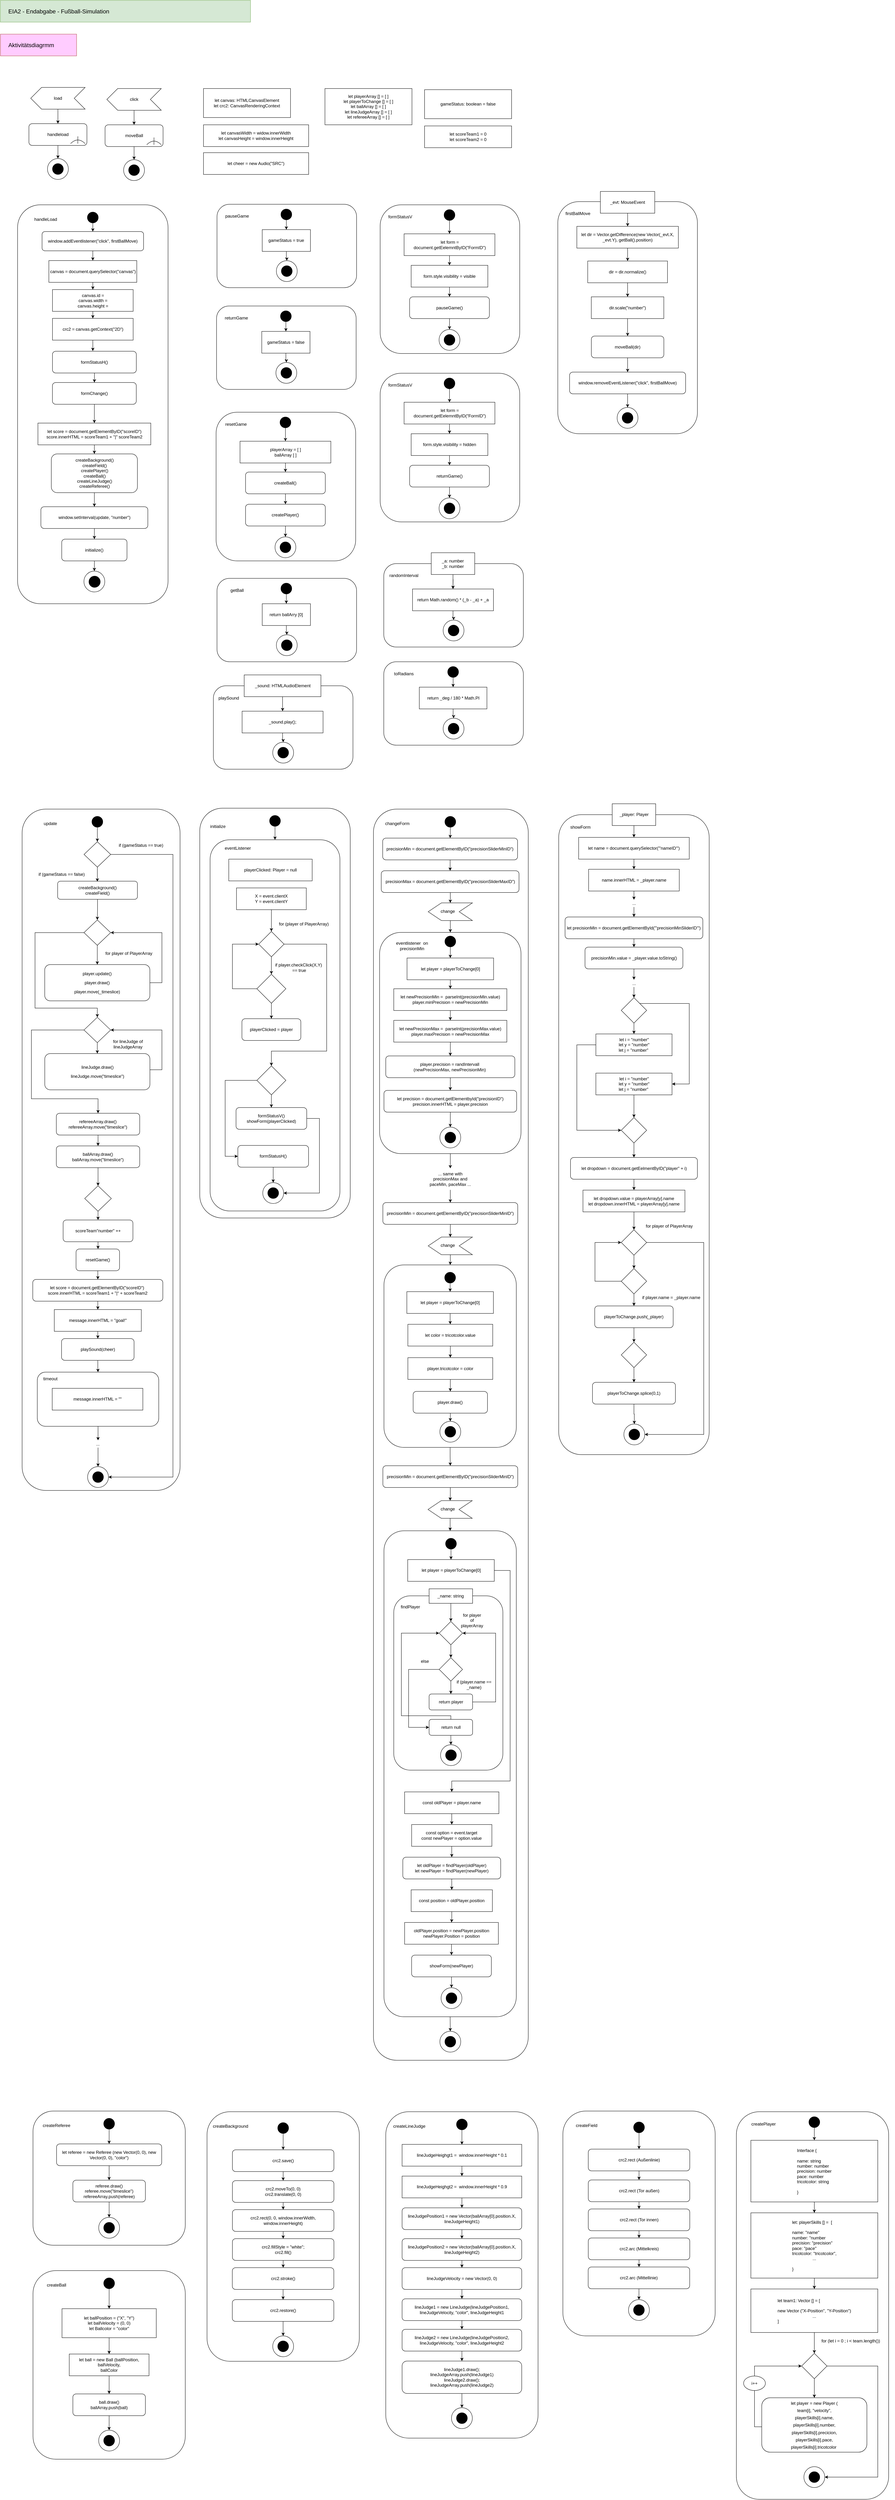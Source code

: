 <mxfile version="14.9.0" type="device"><diagram id="GN4itopTIoPRZ_5bUr_V" name="Page-1"><mxGraphModel dx="3036" dy="1812" grid="1" gridSize="10" guides="1" tooltips="1" connect="1" arrows="1" fold="1" page="1" pageScale="1" pageWidth="827" pageHeight="1169" math="0" shadow="0"><root><mxCell id="0"/><mxCell id="1" parent="0"/><mxCell id="QY6O4BeeOQfYrZ5CbHTS-1" value="" style="rounded=1;whiteSpace=wrap;html=1;fillColor=#ffffff;" vertex="1" parent="1"><mxGeometry x="47.5" y="593.75" width="415" height="1100" as="geometry"/></mxCell><mxCell id="QY6O4BeeOQfYrZ5CbHTS-2" style="edgeStyle=orthogonalEdgeStyle;rounded=0;orthogonalLoop=1;jettySize=auto;html=1;" edge="1" parent="1" source="QY6O4BeeOQfYrZ5CbHTS-3" target="QY6O4BeeOQfYrZ5CbHTS-5"><mxGeometry relative="1" as="geometry"/></mxCell><mxCell id="QY6O4BeeOQfYrZ5CbHTS-3" value="canvas = document.querySelector(&quot;canvas&quot;)" style="rounded=0;whiteSpace=wrap;html=1;fillColor=#ffffff;" vertex="1" parent="1"><mxGeometry x="133.75" y="747.51" width="242.5" height="60" as="geometry"/></mxCell><mxCell id="QY6O4BeeOQfYrZ5CbHTS-4" style="edgeStyle=orthogonalEdgeStyle;rounded=0;orthogonalLoop=1;jettySize=auto;html=1;" edge="1" parent="1" source="QY6O4BeeOQfYrZ5CbHTS-5" target="QY6O4BeeOQfYrZ5CbHTS-7"><mxGeometry relative="1" as="geometry"/></mxCell><mxCell id="QY6O4BeeOQfYrZ5CbHTS-5" value="canvas.id =&lt;br&gt;canvas.width =&lt;br&gt;canvas.height =" style="rounded=0;whiteSpace=wrap;html=1;fillColor=#ffffff;" vertex="1" parent="1"><mxGeometry x="143.75" y="827.51" width="222.5" height="60" as="geometry"/></mxCell><mxCell id="QY6O4BeeOQfYrZ5CbHTS-6" style="edgeStyle=orthogonalEdgeStyle;rounded=0;orthogonalLoop=1;jettySize=auto;html=1;" edge="1" parent="1" source="QY6O4BeeOQfYrZ5CbHTS-7"><mxGeometry relative="1" as="geometry"><mxPoint x="255" y="996.88" as="targetPoint"/></mxGeometry></mxCell><mxCell id="QY6O4BeeOQfYrZ5CbHTS-7" value="crc2 = canvas.getContext(&quot;2D&quot;)" style="rounded=0;whiteSpace=wrap;html=1;fillColor=#ffffff;" vertex="1" parent="1"><mxGeometry x="143.75" y="906.88" width="222.5" height="60" as="geometry"/></mxCell><mxCell id="QY6O4BeeOQfYrZ5CbHTS-8" style="edgeStyle=orthogonalEdgeStyle;rounded=0;orthogonalLoop=1;jettySize=auto;html=1;" edge="1" parent="1" source="QY6O4BeeOQfYrZ5CbHTS-9" target="QY6O4BeeOQfYrZ5CbHTS-20"><mxGeometry relative="1" as="geometry"/></mxCell><mxCell id="QY6O4BeeOQfYrZ5CbHTS-9" value="window.setInterval(update, &quot;number&quot;)" style="rounded=1;whiteSpace=wrap;html=1;fillColor=#ffffff;" vertex="1" parent="1"><mxGeometry x="111.76" y="1426.25" width="295" height="60" as="geometry"/></mxCell><mxCell id="QY6O4BeeOQfYrZ5CbHTS-10" value="handleLoad" style="text;html=1;strokeColor=none;fillColor=none;align=center;verticalAlign=middle;whiteSpace=wrap;rounded=0;" vertex="1" parent="1"><mxGeometry x="105" y="623.75" width="40" height="20" as="geometry"/></mxCell><mxCell id="QY6O4BeeOQfYrZ5CbHTS-11" style="edgeStyle=orthogonalEdgeStyle;rounded=0;orthogonalLoop=1;jettySize=auto;html=1;entryX=0.5;entryY=0;entryDx=0;entryDy=0;" edge="1" parent="1" source="QY6O4BeeOQfYrZ5CbHTS-12" target="QY6O4BeeOQfYrZ5CbHTS-16"><mxGeometry relative="1" as="geometry"/></mxCell><mxCell id="QY6O4BeeOQfYrZ5CbHTS-12" value="" style="ellipse;whiteSpace=wrap;html=1;aspect=fixed;fillColor=#000000;" vertex="1" parent="1"><mxGeometry x="240" y="613.75" width="30" height="30" as="geometry"/></mxCell><mxCell id="QY6O4BeeOQfYrZ5CbHTS-13" value="" style="ellipse;whiteSpace=wrap;html=1;aspect=fixed;fillColor=none;" vertex="1" parent="1"><mxGeometry x="230.51" y="1603.75" width="57.5" height="57.5" as="geometry"/></mxCell><mxCell id="QY6O4BeeOQfYrZ5CbHTS-14" value="" style="ellipse;whiteSpace=wrap;html=1;aspect=fixed;fillColor=#000000;" vertex="1" parent="1"><mxGeometry x="244.26" y="1617.5" width="31.25" height="31.25" as="geometry"/></mxCell><mxCell id="QY6O4BeeOQfYrZ5CbHTS-15" style="edgeStyle=orthogonalEdgeStyle;rounded=0;orthogonalLoop=1;jettySize=auto;html=1;" edge="1" parent="1" source="QY6O4BeeOQfYrZ5CbHTS-16" target="QY6O4BeeOQfYrZ5CbHTS-3"><mxGeometry relative="1" as="geometry"/></mxCell><mxCell id="QY6O4BeeOQfYrZ5CbHTS-16" value="window.addEventlistener(&quot;click&quot;, firstBallMove)" style="rounded=1;whiteSpace=wrap;html=1;fillColor=#ffffff;" vertex="1" parent="1"><mxGeometry x="115" y="667.51" width="280" height="53.12" as="geometry"/></mxCell><mxCell id="QY6O4BeeOQfYrZ5CbHTS-17" style="edgeStyle=orthogonalEdgeStyle;rounded=0;orthogonalLoop=1;jettySize=auto;html=1;entryX=0.5;entryY=0;entryDx=0;entryDy=0;" edge="1" parent="1" source="QY6O4BeeOQfYrZ5CbHTS-18" target="QY6O4BeeOQfYrZ5CbHTS-9"><mxGeometry relative="1" as="geometry"/></mxCell><mxCell id="QY6O4BeeOQfYrZ5CbHTS-18" value="createBackground()&lt;br&gt;createField()&lt;br&gt;createPlayer()&lt;br&gt;createBall()&lt;br&gt;createLineJudge()&lt;br&gt;createReferee()" style="rounded=1;whiteSpace=wrap;html=1;fillColor=#ffffff;" vertex="1" parent="1"><mxGeometry x="140.51" y="1280.62" width="237.5" height="106.87" as="geometry"/></mxCell><mxCell id="QY6O4BeeOQfYrZ5CbHTS-19" style="edgeStyle=orthogonalEdgeStyle;rounded=0;orthogonalLoop=1;jettySize=auto;html=1;entryX=0.5;entryY=0;entryDx=0;entryDy=0;" edge="1" parent="1" source="QY6O4BeeOQfYrZ5CbHTS-20" target="QY6O4BeeOQfYrZ5CbHTS-13"><mxGeometry relative="1" as="geometry"/></mxCell><mxCell id="QY6O4BeeOQfYrZ5CbHTS-20" value="initialize()" style="rounded=1;whiteSpace=wrap;html=1;fillColor=#ffffff;" vertex="1" parent="1"><mxGeometry x="169.26" y="1515.62" width="180" height="60" as="geometry"/></mxCell><mxCell id="QY6O4BeeOQfYrZ5CbHTS-21" style="edgeStyle=orthogonalEdgeStyle;rounded=0;orthogonalLoop=1;jettySize=auto;html=1;" edge="1" parent="1" source="QY6O4BeeOQfYrZ5CbHTS-22" target="QY6O4BeeOQfYrZ5CbHTS-24"><mxGeometry relative="1" as="geometry"/></mxCell><mxCell id="QY6O4BeeOQfYrZ5CbHTS-22" value="formStatusH()" style="rounded=1;whiteSpace=wrap;html=1;fillColor=#ffffff;" vertex="1" parent="1"><mxGeometry x="143.75" y="997.51" width="231.25" height="60" as="geometry"/></mxCell><mxCell id="QY6O4BeeOQfYrZ5CbHTS-23" style="edgeStyle=orthogonalEdgeStyle;rounded=0;orthogonalLoop=1;jettySize=auto;html=1;entryX=0.5;entryY=0;entryDx=0;entryDy=0;" edge="1" parent="1" source="QY6O4BeeOQfYrZ5CbHTS-24" target="QY6O4BeeOQfYrZ5CbHTS-26"><mxGeometry relative="1" as="geometry"/></mxCell><mxCell id="QY6O4BeeOQfYrZ5CbHTS-24" value="formChange()" style="rounded=1;whiteSpace=wrap;html=1;fillColor=#ffffff;" vertex="1" parent="1"><mxGeometry x="143.63" y="1083.75" width="231.25" height="60" as="geometry"/></mxCell><mxCell id="QY6O4BeeOQfYrZ5CbHTS-25" style="edgeStyle=orthogonalEdgeStyle;rounded=0;orthogonalLoop=1;jettySize=auto;html=1;entryX=0.5;entryY=0;entryDx=0;entryDy=0;" edge="1" parent="1" source="QY6O4BeeOQfYrZ5CbHTS-26" target="QY6O4BeeOQfYrZ5CbHTS-18"><mxGeometry relative="1" as="geometry"/></mxCell><mxCell id="QY6O4BeeOQfYrZ5CbHTS-26" value="let score = document.getElementByID(&quot;scoreID&quot;)&lt;br&gt;score.innerHTML = scoreTeam1 + &quot;|&quot; scoreTeam2" style="rounded=0;whiteSpace=wrap;html=1;fillColor=#ffffff;" vertex="1" parent="1"><mxGeometry x="103.63" y="1195.62" width="311.25" height="60" as="geometry"/></mxCell><mxCell id="QY6O4BeeOQfYrZ5CbHTS-27" value="" style="ellipse;whiteSpace=wrap;html=1;aspect=fixed;fillColor=none;" vertex="1" parent="1"><mxGeometry x="340" y="469.38" width="57.5" height="57.5" as="geometry"/></mxCell><mxCell id="QY6O4BeeOQfYrZ5CbHTS-28" style="edgeStyle=orthogonalEdgeStyle;rounded=0;orthogonalLoop=1;jettySize=auto;html=1;" edge="1" parent="1" source="QY6O4BeeOQfYrZ5CbHTS-29" target="QY6O4BeeOQfYrZ5CbHTS-31"><mxGeometry relative="1" as="geometry"/></mxCell><mxCell id="QY6O4BeeOQfYrZ5CbHTS-29" value="handleload" style="rounded=1;whiteSpace=wrap;html=1;" vertex="1" parent="1"><mxGeometry x="78.75" y="370" width="160" height="60" as="geometry"/></mxCell><mxCell id="QY6O4BeeOQfYrZ5CbHTS-30" value="" style="ellipse;whiteSpace=wrap;html=1;aspect=fixed;fillColor=#000000;" vertex="1" parent="1"><mxGeometry x="143.75" y="480" width="30" height="30" as="geometry"/></mxCell><mxCell id="QY6O4BeeOQfYrZ5CbHTS-31" value="" style="ellipse;whiteSpace=wrap;html=1;aspect=fixed;fillColor=none;" vertex="1" parent="1"><mxGeometry x="130" y="466.25" width="57.5" height="57.5" as="geometry"/></mxCell><mxCell id="QY6O4BeeOQfYrZ5CbHTS-32" style="edgeStyle=orthogonalEdgeStyle;rounded=0;orthogonalLoop=1;jettySize=auto;html=1;entryX=0.5;entryY=0;entryDx=0;entryDy=0;" edge="1" parent="1" source="QY6O4BeeOQfYrZ5CbHTS-33" target="QY6O4BeeOQfYrZ5CbHTS-29"><mxGeometry relative="1" as="geometry"/></mxCell><mxCell id="QY6O4BeeOQfYrZ5CbHTS-33" value="" style="shape=step;perimeter=stepPerimeter;whiteSpace=wrap;html=1;fixedSize=1;rotation=-180;size=30;" vertex="1" parent="1"><mxGeometry x="83.75" y="270" width="150" height="60" as="geometry"/></mxCell><mxCell id="QY6O4BeeOQfYrZ5CbHTS-34" value="" style="shape=dataStorage;whiteSpace=wrap;html=1;fixedSize=1;fillColor=#ffffff;rotation=90;" vertex="1" parent="1"><mxGeometry x="208.75" y="400" width="10" height="40" as="geometry"/></mxCell><mxCell id="QY6O4BeeOQfYrZ5CbHTS-35" value="" style="endArrow=none;html=1;" edge="1" parent="1"><mxGeometry width="50" height="50" relative="1" as="geometry"><mxPoint x="213.58" y="425" as="sourcePoint"/><mxPoint x="213.75" y="405" as="targetPoint"/></mxGeometry></mxCell><mxCell id="QY6O4BeeOQfYrZ5CbHTS-36" value="load" style="text;html=1;strokeColor=none;fillColor=none;align=center;verticalAlign=middle;whiteSpace=wrap;rounded=0;" vertex="1" parent="1"><mxGeometry x="138.75" y="290" width="40" height="20" as="geometry"/></mxCell><mxCell id="QY6O4BeeOQfYrZ5CbHTS-37" style="edgeStyle=orthogonalEdgeStyle;rounded=0;orthogonalLoop=1;jettySize=auto;html=1;" edge="1" parent="1" source="QY6O4BeeOQfYrZ5CbHTS-38" target="QY6O4BeeOQfYrZ5CbHTS-27"><mxGeometry relative="1" as="geometry"/></mxCell><mxCell id="QY6O4BeeOQfYrZ5CbHTS-38" value="moveBall" style="rounded=1;whiteSpace=wrap;html=1;" vertex="1" parent="1"><mxGeometry x="288.75" y="373.13" width="160" height="60" as="geometry"/></mxCell><mxCell id="QY6O4BeeOQfYrZ5CbHTS-39" value="" style="ellipse;whiteSpace=wrap;html=1;aspect=fixed;fillColor=#000000;" vertex="1" parent="1"><mxGeometry x="353.75" y="483.13" width="30" height="30" as="geometry"/></mxCell><mxCell id="QY6O4BeeOQfYrZ5CbHTS-40" style="edgeStyle=orthogonalEdgeStyle;rounded=0;orthogonalLoop=1;jettySize=auto;html=1;entryX=0.5;entryY=0;entryDx=0;entryDy=0;" edge="1" parent="1" source="QY6O4BeeOQfYrZ5CbHTS-41" target="QY6O4BeeOQfYrZ5CbHTS-38"><mxGeometry relative="1" as="geometry"/></mxCell><mxCell id="QY6O4BeeOQfYrZ5CbHTS-41" value="" style="shape=step;perimeter=stepPerimeter;whiteSpace=wrap;html=1;fixedSize=1;rotation=-180;size=30;" vertex="1" parent="1"><mxGeometry x="293.75" y="273.13" width="150" height="60" as="geometry"/></mxCell><mxCell id="QY6O4BeeOQfYrZ5CbHTS-42" value="" style="shape=dataStorage;whiteSpace=wrap;html=1;fixedSize=1;fillColor=#ffffff;rotation=90;" vertex="1" parent="1"><mxGeometry x="418.75" y="403.13" width="10" height="40" as="geometry"/></mxCell><mxCell id="QY6O4BeeOQfYrZ5CbHTS-43" value="" style="endArrow=none;html=1;" edge="1" parent="1"><mxGeometry width="50" height="50" relative="1" as="geometry"><mxPoint x="423.58" y="428.13" as="sourcePoint"/><mxPoint x="423.75" y="408.13" as="targetPoint"/></mxGeometry></mxCell><mxCell id="QY6O4BeeOQfYrZ5CbHTS-44" value="click" style="text;html=1;strokeColor=none;fillColor=none;align=center;verticalAlign=middle;whiteSpace=wrap;rounded=0;" vertex="1" parent="1"><mxGeometry x="348.75" y="293.13" width="40" height="20" as="geometry"/></mxCell><mxCell id="QY6O4BeeOQfYrZ5CbHTS-45" value="let canvas: HTMLCanvasElement&lt;br&gt;let crc2: CanvasRenderingContext" style="rounded=0;whiteSpace=wrap;html=1;fillColor=#ffffff;" vertex="1" parent="1"><mxGeometry x="560.25" y="273.13" width="240" height="80" as="geometry"/></mxCell><mxCell id="QY6O4BeeOQfYrZ5CbHTS-46" value="let playerArray [] = [ ]&lt;br&gt;let playerToChange [] = [ ]&lt;br&gt;let ballArray [] = [ ]&lt;br&gt;let lineJudgeArray [] = [ ]&lt;br&gt;let refereeArray [] = [ ]" style="rounded=0;whiteSpace=wrap;html=1;fillColor=#ffffff;" vertex="1" parent="1"><mxGeometry x="895.25" y="273.13" width="240" height="100" as="geometry"/></mxCell><mxCell id="QY6O4BeeOQfYrZ5CbHTS-47" value="gameStatus: boolean = false" style="rounded=0;whiteSpace=wrap;html=1;fillColor=#ffffff;" vertex="1" parent="1"><mxGeometry x="1170" y="276.26" width="240" height="80" as="geometry"/></mxCell><mxCell id="QY6O4BeeOQfYrZ5CbHTS-48" value="let canvasWidth = widow.innerWidth&lt;br&gt;let canvasHeight = window.innerHeight" style="rounded=0;whiteSpace=wrap;html=1;fillColor=#ffffff;" vertex="1" parent="1"><mxGeometry x="560.25" y="373.13" width="290" height="60" as="geometry"/></mxCell><mxCell id="QY6O4BeeOQfYrZ5CbHTS-49" value="let scoreTeam1 = 0&lt;br&gt;let scoreTeam2 = 0" style="rounded=0;whiteSpace=wrap;html=1;fillColor=#ffffff;" vertex="1" parent="1"><mxGeometry x="1170" y="376.26" width="240" height="60" as="geometry"/></mxCell><mxCell id="QY6O4BeeOQfYrZ5CbHTS-50" value="" style="rounded=1;whiteSpace=wrap;html=1;fillColor=#ffffff;" vertex="1" parent="1"><mxGeometry x="597.5" y="592.19" width="385" height="230" as="geometry"/></mxCell><mxCell id="QY6O4BeeOQfYrZ5CbHTS-51" style="edgeStyle=orthogonalEdgeStyle;rounded=0;orthogonalLoop=1;jettySize=auto;html=1;entryX=0.5;entryY=0;entryDx=0;entryDy=0;" edge="1" parent="1" source="QY6O4BeeOQfYrZ5CbHTS-52" target="QY6O4BeeOQfYrZ5CbHTS-54"><mxGeometry relative="1" as="geometry"/></mxCell><mxCell id="QY6O4BeeOQfYrZ5CbHTS-52" value="gameStatus = true" style="rounded=0;whiteSpace=wrap;html=1;fillColor=#ffffff;" vertex="1" parent="1"><mxGeometry x="722.25" y="662.19" width="133" height="60" as="geometry"/></mxCell><mxCell id="QY6O4BeeOQfYrZ5CbHTS-53" value="pauseGame" style="text;html=1;strokeColor=none;fillColor=none;align=center;verticalAlign=middle;whiteSpace=wrap;rounded=0;" vertex="1" parent="1"><mxGeometry x="632.5" y="615.32" width="40" height="20" as="geometry"/></mxCell><mxCell id="QY6O4BeeOQfYrZ5CbHTS-54" value="" style="ellipse;whiteSpace=wrap;html=1;aspect=fixed;fillColor=none;" vertex="1" parent="1"><mxGeometry x="761.25" y="747.82" width="57.5" height="57.5" as="geometry"/></mxCell><mxCell id="QY6O4BeeOQfYrZ5CbHTS-55" value="" style="ellipse;whiteSpace=wrap;html=1;aspect=fixed;fillColor=#000000;" vertex="1" parent="1"><mxGeometry x="775" y="761.57" width="30" height="30" as="geometry"/></mxCell><mxCell id="QY6O4BeeOQfYrZ5CbHTS-56" style="edgeStyle=orthogonalEdgeStyle;rounded=0;orthogonalLoop=1;jettySize=auto;html=1;entryX=0.5;entryY=0;entryDx=0;entryDy=0;" edge="1" parent="1" source="QY6O4BeeOQfYrZ5CbHTS-57" target="QY6O4BeeOQfYrZ5CbHTS-52"><mxGeometry relative="1" as="geometry"/></mxCell><mxCell id="QY6O4BeeOQfYrZ5CbHTS-57" value="" style="ellipse;whiteSpace=wrap;html=1;aspect=fixed;fillColor=#000000;" vertex="1" parent="1"><mxGeometry x="773.75" y="605.32" width="30" height="30" as="geometry"/></mxCell><mxCell id="QY6O4BeeOQfYrZ5CbHTS-58" value="" style="rounded=1;whiteSpace=wrap;html=1;fillColor=#ffffff;" vertex="1" parent="1"><mxGeometry x="596.25" y="872.81" width="385" height="230" as="geometry"/></mxCell><mxCell id="QY6O4BeeOQfYrZ5CbHTS-59" style="edgeStyle=orthogonalEdgeStyle;rounded=0;orthogonalLoop=1;jettySize=auto;html=1;entryX=0.5;entryY=0;entryDx=0;entryDy=0;" edge="1" parent="1" source="QY6O4BeeOQfYrZ5CbHTS-60" target="QY6O4BeeOQfYrZ5CbHTS-62"><mxGeometry relative="1" as="geometry"/></mxCell><mxCell id="QY6O4BeeOQfYrZ5CbHTS-60" value="gameStatus = false" style="rounded=0;whiteSpace=wrap;html=1;fillColor=#ffffff;" vertex="1" parent="1"><mxGeometry x="721" y="942.81" width="133" height="60" as="geometry"/></mxCell><mxCell id="QY6O4BeeOQfYrZ5CbHTS-61" value="returnGame" style="text;html=1;strokeColor=none;fillColor=none;align=center;verticalAlign=middle;whiteSpace=wrap;rounded=0;" vertex="1" parent="1"><mxGeometry x="631.25" y="895.94" width="40" height="20" as="geometry"/></mxCell><mxCell id="QY6O4BeeOQfYrZ5CbHTS-62" value="" style="ellipse;whiteSpace=wrap;html=1;aspect=fixed;fillColor=none;" vertex="1" parent="1"><mxGeometry x="760" y="1028.44" width="57.5" height="57.5" as="geometry"/></mxCell><mxCell id="QY6O4BeeOQfYrZ5CbHTS-63" value="" style="ellipse;whiteSpace=wrap;html=1;aspect=fixed;fillColor=#000000;" vertex="1" parent="1"><mxGeometry x="773.75" y="1042.19" width="30" height="30" as="geometry"/></mxCell><mxCell id="QY6O4BeeOQfYrZ5CbHTS-64" style="edgeStyle=orthogonalEdgeStyle;rounded=0;orthogonalLoop=1;jettySize=auto;html=1;entryX=0.5;entryY=0;entryDx=0;entryDy=0;" edge="1" parent="1" source="QY6O4BeeOQfYrZ5CbHTS-65" target="QY6O4BeeOQfYrZ5CbHTS-60"><mxGeometry relative="1" as="geometry"/></mxCell><mxCell id="QY6O4BeeOQfYrZ5CbHTS-65" value="" style="ellipse;whiteSpace=wrap;html=1;aspect=fixed;fillColor=#000000;" vertex="1" parent="1"><mxGeometry x="772.5" y="885.94" width="30" height="30" as="geometry"/></mxCell><mxCell id="QY6O4BeeOQfYrZ5CbHTS-66" value="" style="rounded=1;whiteSpace=wrap;html=1;fillColor=#ffffff;" vertex="1" parent="1"><mxGeometry x="597.5" y="1623.75" width="385" height="230" as="geometry"/></mxCell><mxCell id="QY6O4BeeOQfYrZ5CbHTS-67" style="edgeStyle=orthogonalEdgeStyle;rounded=0;orthogonalLoop=1;jettySize=auto;html=1;entryX=0.5;entryY=0;entryDx=0;entryDy=0;" edge="1" parent="1" source="QY6O4BeeOQfYrZ5CbHTS-68" target="QY6O4BeeOQfYrZ5CbHTS-70"><mxGeometry relative="1" as="geometry"/></mxCell><mxCell id="QY6O4BeeOQfYrZ5CbHTS-68" value="return ballArry [0]" style="rounded=0;whiteSpace=wrap;html=1;fillColor=#ffffff;" vertex="1" parent="1"><mxGeometry x="722.25" y="1693.75" width="133" height="60" as="geometry"/></mxCell><mxCell id="QY6O4BeeOQfYrZ5CbHTS-69" value="getBall" style="text;html=1;strokeColor=none;fillColor=none;align=center;verticalAlign=middle;whiteSpace=wrap;rounded=0;" vertex="1" parent="1"><mxGeometry x="632.5" y="1646.88" width="40" height="20" as="geometry"/></mxCell><mxCell id="QY6O4BeeOQfYrZ5CbHTS-70" value="" style="ellipse;whiteSpace=wrap;html=1;aspect=fixed;fillColor=none;" vertex="1" parent="1"><mxGeometry x="761.25" y="1779.38" width="57.5" height="57.5" as="geometry"/></mxCell><mxCell id="QY6O4BeeOQfYrZ5CbHTS-71" value="" style="ellipse;whiteSpace=wrap;html=1;aspect=fixed;fillColor=#000000;" vertex="1" parent="1"><mxGeometry x="775" y="1793.13" width="30" height="30" as="geometry"/></mxCell><mxCell id="QY6O4BeeOQfYrZ5CbHTS-72" style="edgeStyle=orthogonalEdgeStyle;rounded=0;orthogonalLoop=1;jettySize=auto;html=1;entryX=0.5;entryY=0;entryDx=0;entryDy=0;" edge="1" parent="1" source="QY6O4BeeOQfYrZ5CbHTS-73" target="QY6O4BeeOQfYrZ5CbHTS-68"><mxGeometry relative="1" as="geometry"/></mxCell><mxCell id="QY6O4BeeOQfYrZ5CbHTS-73" value="" style="ellipse;whiteSpace=wrap;html=1;aspect=fixed;fillColor=#000000;" vertex="1" parent="1"><mxGeometry x="773.75" y="1636.88" width="30" height="30" as="geometry"/></mxCell><mxCell id="QY6O4BeeOQfYrZ5CbHTS-81" value="" style="rounded=1;whiteSpace=wrap;html=1;fillColor=#ffffff;" vertex="1" parent="1"><mxGeometry x="1047.5" y="1058.12" width="385" height="410" as="geometry"/></mxCell><mxCell id="QY6O4BeeOQfYrZ5CbHTS-82" style="edgeStyle=orthogonalEdgeStyle;rounded=0;orthogonalLoop=1;jettySize=auto;html=1;" edge="1" parent="1" source="QY6O4BeeOQfYrZ5CbHTS-83" target="QY6O4BeeOQfYrZ5CbHTS-90"><mxGeometry relative="1" as="geometry"/></mxCell><mxCell id="QY6O4BeeOQfYrZ5CbHTS-83" value="let form = document.getEelemntByID(&quot;FormID&quot;)" style="rounded=0;whiteSpace=wrap;html=1;fillColor=#ffffff;" vertex="1" parent="1"><mxGeometry x="1113.5" y="1138.12" width="250.5" height="60" as="geometry"/></mxCell><mxCell id="QY6O4BeeOQfYrZ5CbHTS-84" value="formStatusV" style="text;html=1;strokeColor=none;fillColor=none;align=center;verticalAlign=middle;whiteSpace=wrap;rounded=0;" vertex="1" parent="1"><mxGeometry x="1082.5" y="1081.25" width="40" height="20" as="geometry"/></mxCell><mxCell id="QY6O4BeeOQfYrZ5CbHTS-85" value="" style="ellipse;whiteSpace=wrap;html=1;aspect=fixed;fillColor=none;" vertex="1" parent="1"><mxGeometry x="1210" y="1401.87" width="57.5" height="57.5" as="geometry"/></mxCell><mxCell id="QY6O4BeeOQfYrZ5CbHTS-86" value="" style="ellipse;whiteSpace=wrap;html=1;aspect=fixed;fillColor=#000000;" vertex="1" parent="1"><mxGeometry x="1223.75" y="1415.62" width="30" height="30" as="geometry"/></mxCell><mxCell id="QY6O4BeeOQfYrZ5CbHTS-87" style="edgeStyle=orthogonalEdgeStyle;rounded=0;orthogonalLoop=1;jettySize=auto;html=1;entryX=0.5;entryY=0;entryDx=0;entryDy=0;" edge="1" parent="1" source="QY6O4BeeOQfYrZ5CbHTS-88" target="QY6O4BeeOQfYrZ5CbHTS-83"><mxGeometry relative="1" as="geometry"/></mxCell><mxCell id="QY6O4BeeOQfYrZ5CbHTS-88" value="" style="ellipse;whiteSpace=wrap;html=1;aspect=fixed;fillColor=#000000;" vertex="1" parent="1"><mxGeometry x="1223.75" y="1071.25" width="30" height="30" as="geometry"/></mxCell><mxCell id="QY6O4BeeOQfYrZ5CbHTS-89" style="edgeStyle=orthogonalEdgeStyle;rounded=0;orthogonalLoop=1;jettySize=auto;html=1;" edge="1" parent="1" source="QY6O4BeeOQfYrZ5CbHTS-90" target="QY6O4BeeOQfYrZ5CbHTS-92"><mxGeometry relative="1" as="geometry"/></mxCell><mxCell id="QY6O4BeeOQfYrZ5CbHTS-90" value="form.style.visibility = hidden" style="rounded=0;whiteSpace=wrap;html=1;fillColor=#ffffff;" vertex="1" parent="1"><mxGeometry x="1133" y="1225" width="211.5" height="60" as="geometry"/></mxCell><mxCell id="QY6O4BeeOQfYrZ5CbHTS-91" style="edgeStyle=orthogonalEdgeStyle;rounded=0;orthogonalLoop=1;jettySize=auto;html=1;entryX=0.5;entryY=0;entryDx=0;entryDy=0;" edge="1" parent="1" source="QY6O4BeeOQfYrZ5CbHTS-92" target="QY6O4BeeOQfYrZ5CbHTS-85"><mxGeometry relative="1" as="geometry"/></mxCell><mxCell id="QY6O4BeeOQfYrZ5CbHTS-92" value="returnGame()" style="rounded=1;whiteSpace=wrap;html=1;fillColor=#ffffff;" vertex="1" parent="1"><mxGeometry x="1128.75" y="1311.87" width="220" height="60" as="geometry"/></mxCell><mxCell id="QY6O4BeeOQfYrZ5CbHTS-93" value="" style="rounded=1;whiteSpace=wrap;html=1;fillColor=#ffffff;" vertex="1" parent="1"><mxGeometry x="595" y="1165.62" width="385" height="410" as="geometry"/></mxCell><mxCell id="QY6O4BeeOQfYrZ5CbHTS-94" style="edgeStyle=orthogonalEdgeStyle;rounded=0;orthogonalLoop=1;jettySize=auto;html=1;" edge="1" parent="1" source="QY6O4BeeOQfYrZ5CbHTS-95" target="QY6O4BeeOQfYrZ5CbHTS-104"><mxGeometry relative="1" as="geometry"/></mxCell><mxCell id="QY6O4BeeOQfYrZ5CbHTS-95" value="playerArray = [ ]&lt;br&gt;ballArray [ ]" style="rounded=0;whiteSpace=wrap;html=1;fillColor=#ffffff;" vertex="1" parent="1"><mxGeometry x="661" y="1245.62" width="250.5" height="60" as="geometry"/></mxCell><mxCell id="QY6O4BeeOQfYrZ5CbHTS-96" value="resetGame" style="text;html=1;strokeColor=none;fillColor=none;align=center;verticalAlign=middle;whiteSpace=wrap;rounded=0;" vertex="1" parent="1"><mxGeometry x="630" y="1188.75" width="40" height="20" as="geometry"/></mxCell><mxCell id="QY6O4BeeOQfYrZ5CbHTS-97" value="" style="ellipse;whiteSpace=wrap;html=1;aspect=fixed;fillColor=none;" vertex="1" parent="1"><mxGeometry x="757.5" y="1509.37" width="57.5" height="57.5" as="geometry"/></mxCell><mxCell id="QY6O4BeeOQfYrZ5CbHTS-98" value="" style="ellipse;whiteSpace=wrap;html=1;aspect=fixed;fillColor=#000000;" vertex="1" parent="1"><mxGeometry x="771.25" y="1523.12" width="30" height="30" as="geometry"/></mxCell><mxCell id="QY6O4BeeOQfYrZ5CbHTS-99" style="edgeStyle=orthogonalEdgeStyle;rounded=0;orthogonalLoop=1;jettySize=auto;html=1;entryX=0.5;entryY=0;entryDx=0;entryDy=0;" edge="1" parent="1" source="QY6O4BeeOQfYrZ5CbHTS-100" target="QY6O4BeeOQfYrZ5CbHTS-95"><mxGeometry relative="1" as="geometry"/></mxCell><mxCell id="QY6O4BeeOQfYrZ5CbHTS-100" value="" style="ellipse;whiteSpace=wrap;html=1;aspect=fixed;fillColor=#000000;" vertex="1" parent="1"><mxGeometry x="771.25" y="1178.75" width="30" height="30" as="geometry"/></mxCell><mxCell id="QY6O4BeeOQfYrZ5CbHTS-101" style="edgeStyle=orthogonalEdgeStyle;rounded=0;orthogonalLoop=1;jettySize=auto;html=1;entryX=0.5;entryY=0;entryDx=0;entryDy=0;" edge="1" parent="1" source="QY6O4BeeOQfYrZ5CbHTS-102" target="QY6O4BeeOQfYrZ5CbHTS-97"><mxGeometry relative="1" as="geometry"/></mxCell><mxCell id="QY6O4BeeOQfYrZ5CbHTS-102" value="createPlayer()" style="rounded=1;whiteSpace=wrap;html=1;fillColor=#ffffff;" vertex="1" parent="1"><mxGeometry x="676.25" y="1419.37" width="220" height="60" as="geometry"/></mxCell><mxCell id="QY6O4BeeOQfYrZ5CbHTS-103" style="edgeStyle=orthogonalEdgeStyle;rounded=0;orthogonalLoop=1;jettySize=auto;html=1;" edge="1" parent="1" source="QY6O4BeeOQfYrZ5CbHTS-104" target="QY6O4BeeOQfYrZ5CbHTS-102"><mxGeometry relative="1" as="geometry"/></mxCell><mxCell id="QY6O4BeeOQfYrZ5CbHTS-104" value="createBall()" style="rounded=1;whiteSpace=wrap;html=1;fillColor=#ffffff;" vertex="1" parent="1"><mxGeometry x="676.25" y="1330.62" width="220" height="60" as="geometry"/></mxCell><mxCell id="QY6O4BeeOQfYrZ5CbHTS-105" value="" style="rounded=1;whiteSpace=wrap;html=1;fillColor=#ffffff;" vertex="1" parent="1"><mxGeometry x="1047.5" y="593.75" width="385" height="410" as="geometry"/></mxCell><mxCell id="QY6O4BeeOQfYrZ5CbHTS-106" style="edgeStyle=orthogonalEdgeStyle;rounded=0;orthogonalLoop=1;jettySize=auto;html=1;" edge="1" parent="1" source="QY6O4BeeOQfYrZ5CbHTS-107" target="QY6O4BeeOQfYrZ5CbHTS-114"><mxGeometry relative="1" as="geometry"/></mxCell><mxCell id="QY6O4BeeOQfYrZ5CbHTS-107" value="let form = document.getEelemntByID(&quot;FormID&quot;)" style="rounded=0;whiteSpace=wrap;html=1;fillColor=#ffffff;" vertex="1" parent="1"><mxGeometry x="1113.5" y="673.75" width="250.5" height="60" as="geometry"/></mxCell><mxCell id="QY6O4BeeOQfYrZ5CbHTS-108" value="formStatusV" style="text;html=1;strokeColor=none;fillColor=none;align=center;verticalAlign=middle;whiteSpace=wrap;rounded=0;" vertex="1" parent="1"><mxGeometry x="1082.5" y="616.88" width="40" height="20" as="geometry"/></mxCell><mxCell id="QY6O4BeeOQfYrZ5CbHTS-109" value="" style="ellipse;whiteSpace=wrap;html=1;aspect=fixed;fillColor=none;" vertex="1" parent="1"><mxGeometry x="1210" y="937.5" width="57.5" height="57.5" as="geometry"/></mxCell><mxCell id="QY6O4BeeOQfYrZ5CbHTS-110" value="" style="ellipse;whiteSpace=wrap;html=1;aspect=fixed;fillColor=#000000;" vertex="1" parent="1"><mxGeometry x="1223.75" y="951.25" width="30" height="30" as="geometry"/></mxCell><mxCell id="QY6O4BeeOQfYrZ5CbHTS-111" style="edgeStyle=orthogonalEdgeStyle;rounded=0;orthogonalLoop=1;jettySize=auto;html=1;entryX=0.5;entryY=0;entryDx=0;entryDy=0;" edge="1" parent="1" source="QY6O4BeeOQfYrZ5CbHTS-112" target="QY6O4BeeOQfYrZ5CbHTS-107"><mxGeometry relative="1" as="geometry"/></mxCell><mxCell id="QY6O4BeeOQfYrZ5CbHTS-112" value="" style="ellipse;whiteSpace=wrap;html=1;aspect=fixed;fillColor=#000000;" vertex="1" parent="1"><mxGeometry x="1223.75" y="606.88" width="30" height="30" as="geometry"/></mxCell><mxCell id="QY6O4BeeOQfYrZ5CbHTS-113" style="edgeStyle=orthogonalEdgeStyle;rounded=0;orthogonalLoop=1;jettySize=auto;html=1;" edge="1" parent="1" source="QY6O4BeeOQfYrZ5CbHTS-114" target="QY6O4BeeOQfYrZ5CbHTS-116"><mxGeometry relative="1" as="geometry"/></mxCell><mxCell id="QY6O4BeeOQfYrZ5CbHTS-114" value="form.style.visibility = visible" style="rounded=0;whiteSpace=wrap;html=1;fillColor=#ffffff;" vertex="1" parent="1"><mxGeometry x="1133" y="760.63" width="211.5" height="60" as="geometry"/></mxCell><mxCell id="QY6O4BeeOQfYrZ5CbHTS-115" style="edgeStyle=orthogonalEdgeStyle;rounded=0;orthogonalLoop=1;jettySize=auto;html=1;entryX=0.5;entryY=0;entryDx=0;entryDy=0;" edge="1" parent="1" source="QY6O4BeeOQfYrZ5CbHTS-116" target="QY6O4BeeOQfYrZ5CbHTS-109"><mxGeometry relative="1" as="geometry"/></mxCell><mxCell id="QY6O4BeeOQfYrZ5CbHTS-116" value="pauseGame()" style="rounded=1;whiteSpace=wrap;html=1;fillColor=#ffffff;" vertex="1" parent="1"><mxGeometry x="1128.75" y="847.5" width="220" height="60" as="geometry"/></mxCell><mxCell id="QY6O4BeeOQfYrZ5CbHTS-118" value="" style="rounded=1;whiteSpace=wrap;html=1;fillColor=#ffffff;" vertex="1" parent="1"><mxGeometry x="1057.5" y="1853.75" width="385" height="230" as="geometry"/></mxCell><mxCell id="QY6O4BeeOQfYrZ5CbHTS-119" style="edgeStyle=orthogonalEdgeStyle;rounded=0;orthogonalLoop=1;jettySize=auto;html=1;entryX=0.5;entryY=0;entryDx=0;entryDy=0;" edge="1" parent="1" source="QY6O4BeeOQfYrZ5CbHTS-120" target="QY6O4BeeOQfYrZ5CbHTS-122"><mxGeometry relative="1" as="geometry"/></mxCell><mxCell id="QY6O4BeeOQfYrZ5CbHTS-120" value="return _deg / 180 * Math.PI" style="rounded=0;whiteSpace=wrap;html=1;fillColor=#ffffff;" vertex="1" parent="1"><mxGeometry x="1155.5" y="1923.75" width="186.5" height="60" as="geometry"/></mxCell><mxCell id="QY6O4BeeOQfYrZ5CbHTS-121" value="toRadians" style="text;html=1;strokeColor=none;fillColor=none;align=center;verticalAlign=middle;whiteSpace=wrap;rounded=0;" vertex="1" parent="1"><mxGeometry x="1092.5" y="1876.88" width="40" height="20" as="geometry"/></mxCell><mxCell id="QY6O4BeeOQfYrZ5CbHTS-122" value="" style="ellipse;whiteSpace=wrap;html=1;aspect=fixed;fillColor=none;" vertex="1" parent="1"><mxGeometry x="1221.25" y="2009.38" width="57.5" height="57.5" as="geometry"/></mxCell><mxCell id="QY6O4BeeOQfYrZ5CbHTS-123" value="" style="ellipse;whiteSpace=wrap;html=1;aspect=fixed;fillColor=#000000;" vertex="1" parent="1"><mxGeometry x="1235" y="2023.13" width="30" height="30" as="geometry"/></mxCell><mxCell id="QY6O4BeeOQfYrZ5CbHTS-124" style="edgeStyle=orthogonalEdgeStyle;rounded=0;orthogonalLoop=1;jettySize=auto;html=1;entryX=0.5;entryY=0;entryDx=0;entryDy=0;" edge="1" parent="1" source="QY6O4BeeOQfYrZ5CbHTS-125" target="QY6O4BeeOQfYrZ5CbHTS-120"><mxGeometry relative="1" as="geometry"/></mxCell><mxCell id="QY6O4BeeOQfYrZ5CbHTS-125" value="" style="ellipse;whiteSpace=wrap;html=1;aspect=fixed;fillColor=#000000;" vertex="1" parent="1"><mxGeometry x="1233.75" y="1866.88" width="30" height="30" as="geometry"/></mxCell><mxCell id="QY6O4BeeOQfYrZ5CbHTS-126" value="" style="rounded=1;whiteSpace=wrap;html=1;fillColor=#ffffff;" vertex="1" parent="1"><mxGeometry x="1057.5" y="1583.12" width="385" height="230" as="geometry"/></mxCell><mxCell id="QY6O4BeeOQfYrZ5CbHTS-127" style="edgeStyle=orthogonalEdgeStyle;rounded=0;orthogonalLoop=1;jettySize=auto;html=1;entryX=0.5;entryY=0;entryDx=0;entryDy=0;" edge="1" parent="1" source="QY6O4BeeOQfYrZ5CbHTS-128" target="QY6O4BeeOQfYrZ5CbHTS-130"><mxGeometry relative="1" as="geometry"/></mxCell><mxCell id="QY6O4BeeOQfYrZ5CbHTS-128" value="return Math.random() * (_b - _a) + _a" style="rounded=0;whiteSpace=wrap;html=1;fillColor=#ffffff;" vertex="1" parent="1"><mxGeometry x="1136.75" y="1653.12" width="223.25" height="60" as="geometry"/></mxCell><mxCell id="QY6O4BeeOQfYrZ5CbHTS-129" value="randomInterval" style="text;html=1;strokeColor=none;fillColor=none;align=center;verticalAlign=middle;whiteSpace=wrap;rounded=0;" vertex="1" parent="1"><mxGeometry x="1092.5" y="1606.25" width="40" height="20" as="geometry"/></mxCell><mxCell id="QY6O4BeeOQfYrZ5CbHTS-130" value="" style="ellipse;whiteSpace=wrap;html=1;aspect=fixed;fillColor=none;" vertex="1" parent="1"><mxGeometry x="1221.25" y="1738.75" width="57.5" height="57.5" as="geometry"/></mxCell><mxCell id="QY6O4BeeOQfYrZ5CbHTS-131" value="" style="ellipse;whiteSpace=wrap;html=1;aspect=fixed;fillColor=#000000;" vertex="1" parent="1"><mxGeometry x="1235" y="1752.5" width="30" height="30" as="geometry"/></mxCell><mxCell id="QY6O4BeeOQfYrZ5CbHTS-132" style="edgeStyle=orthogonalEdgeStyle;rounded=0;orthogonalLoop=1;jettySize=auto;html=1;entryX=0.5;entryY=0;entryDx=0;entryDy=0;" edge="1" parent="1" target="QY6O4BeeOQfYrZ5CbHTS-128"><mxGeometry relative="1" as="geometry"><mxPoint x="1248.75" y="1626.25" as="sourcePoint"/></mxGeometry></mxCell><mxCell id="QY6O4BeeOQfYrZ5CbHTS-135" value="" style="edgeStyle=orthogonalEdgeStyle;rounded=0;orthogonalLoop=1;jettySize=auto;html=1;" edge="1" parent="1" source="QY6O4BeeOQfYrZ5CbHTS-134" target="QY6O4BeeOQfYrZ5CbHTS-128"><mxGeometry relative="1" as="geometry"/></mxCell><mxCell id="QY6O4BeeOQfYrZ5CbHTS-134" value="_a: number&lt;br&gt;_b: number" style="rounded=0;whiteSpace=wrap;html=1;" vertex="1" parent="1"><mxGeometry x="1188.37" y="1553.12" width="120" height="60" as="geometry"/></mxCell><mxCell id="QY6O4BeeOQfYrZ5CbHTS-136" value="" style="rounded=1;whiteSpace=wrap;html=1;fillColor=#ffffff;" vertex="1" parent="1"><mxGeometry x="60" y="2260" width="435.62" height="1878.75" as="geometry"/></mxCell><mxCell id="QY6O4BeeOQfYrZ5CbHTS-137" style="edgeStyle=orthogonalEdgeStyle;rounded=0;orthogonalLoop=1;jettySize=auto;html=1;exitX=0.5;exitY=1;exitDx=0;exitDy=0;entryX=0.5;entryY=0;entryDx=0;entryDy=0;" edge="1" parent="1" source="QY6O4BeeOQfYrZ5CbHTS-144"><mxGeometry relative="1" as="geometry"><mxPoint x="267.529" y="2400" as="sourcePoint"/><mxPoint x="267.5" y="2460" as="targetPoint"/></mxGeometry></mxCell><mxCell id="QY6O4BeeOQfYrZ5CbHTS-138" style="edgeStyle=orthogonalEdgeStyle;rounded=0;orthogonalLoop=1;jettySize=auto;html=1;entryX=1;entryY=0.5;entryDx=0;entryDy=0;" edge="1" parent="1" source="QY6O4BeeOQfYrZ5CbHTS-139" target="QY6O4BeeOQfYrZ5CbHTS-152"><mxGeometry relative="1" as="geometry"><Array as="points"><mxPoint x="445.62" y="2738.75"/><mxPoint x="445.62" y="2600.75"/></Array></mxGeometry></mxCell><mxCell id="QY6O4BeeOQfYrZ5CbHTS-139" value="&lt;p style=&quot;line-height: 207%&quot;&gt;player.update()&lt;br&gt;player.draw()&lt;br&gt;player.move(_timeslice)&lt;/p&gt;" style="rounded=1;whiteSpace=wrap;html=1;fillColor=#ffffff;" vertex="1" parent="1"><mxGeometry x="122.37" y="2688.75" width="290" height="100" as="geometry"/></mxCell><mxCell id="QY6O4BeeOQfYrZ5CbHTS-140" value="update" style="text;html=1;strokeColor=none;fillColor=none;align=center;verticalAlign=middle;whiteSpace=wrap;rounded=0;" vertex="1" parent="1"><mxGeometry x="117.5" y="2290" width="40" height="20" as="geometry"/></mxCell><mxCell id="QY6O4BeeOQfYrZ5CbHTS-141" style="edgeStyle=orthogonalEdgeStyle;rounded=0;orthogonalLoop=1;jettySize=auto;html=1;entryX=0.5;entryY=0;entryDx=0;entryDy=0;" edge="1" parent="1" source="QY6O4BeeOQfYrZ5CbHTS-142" target="QY6O4BeeOQfYrZ5CbHTS-144"><mxGeometry relative="1" as="geometry"><mxPoint x="267.529" y="2340" as="targetPoint"/></mxGeometry></mxCell><mxCell id="QY6O4BeeOQfYrZ5CbHTS-142" value="" style="ellipse;whiteSpace=wrap;html=1;aspect=fixed;fillColor=#000000;" vertex="1" parent="1"><mxGeometry x="252.5" y="2280" width="30" height="30" as="geometry"/></mxCell><mxCell id="QY6O4BeeOQfYrZ5CbHTS-143" style="edgeStyle=orthogonalEdgeStyle;rounded=0;orthogonalLoop=1;jettySize=auto;html=1;entryX=1;entryY=0.5;entryDx=0;entryDy=0;" edge="1" parent="1" source="QY6O4BeeOQfYrZ5CbHTS-144" target="QY6O4BeeOQfYrZ5CbHTS-179"><mxGeometry relative="1" as="geometry"><Array as="points"><mxPoint x="476" y="2385"/><mxPoint x="476" y="4102"/></Array></mxGeometry></mxCell><mxCell id="QY6O4BeeOQfYrZ5CbHTS-144" value="" style="rhombus;whiteSpace=wrap;html=1;rounded=0;fillColor=#ffffff;" vertex="1" parent="1"><mxGeometry x="230.75" y="2350" width="73.5" height="70" as="geometry"/></mxCell><mxCell id="QY6O4BeeOQfYrZ5CbHTS-145" value="if (gameStatus == false)" style="text;html=1;strokeColor=none;fillColor=none;align=center;verticalAlign=middle;whiteSpace=wrap;rounded=0;" vertex="1" parent="1"><mxGeometry x="85" y="2430" width="167.5" height="20" as="geometry"/></mxCell><mxCell id="QY6O4BeeOQfYrZ5CbHTS-146" value="for player of PlayerArray" style="text;html=1;strokeColor=none;fillColor=none;align=center;verticalAlign=middle;whiteSpace=wrap;rounded=0;" vertex="1" parent="1"><mxGeometry x="278.12" y="2648.12" width="153" height="20" as="geometry"/></mxCell><mxCell id="QY6O4BeeOQfYrZ5CbHTS-147" value="if (gameStatus == true)" style="text;html=1;strokeColor=none;fillColor=none;align=center;verticalAlign=middle;whiteSpace=wrap;rounded=0;" vertex="1" parent="1"><mxGeometry x="304.25" y="2350" width="167.5" height="20" as="geometry"/></mxCell><mxCell id="QY6O4BeeOQfYrZ5CbHTS-148" style="edgeStyle=orthogonalEdgeStyle;rounded=0;orthogonalLoop=1;jettySize=auto;html=1;entryX=0.5;entryY=0;entryDx=0;entryDy=0;" edge="1" parent="1" source="QY6O4BeeOQfYrZ5CbHTS-149" target="QY6O4BeeOQfYrZ5CbHTS-152"><mxGeometry relative="1" as="geometry"/></mxCell><mxCell id="QY6O4BeeOQfYrZ5CbHTS-149" value="createBackground()&lt;br&gt;createField()" style="rounded=1;whiteSpace=wrap;html=1;fillColor=#ffffff;" vertex="1" parent="1"><mxGeometry x="158" y="2458.75" width="220" height="50" as="geometry"/></mxCell><mxCell id="QY6O4BeeOQfYrZ5CbHTS-150" style="edgeStyle=orthogonalEdgeStyle;rounded=0;orthogonalLoop=1;jettySize=auto;html=1;entryX=0.5;entryY=0;entryDx=0;entryDy=0;" edge="1" parent="1" source="QY6O4BeeOQfYrZ5CbHTS-152" target="QY6O4BeeOQfYrZ5CbHTS-139"><mxGeometry relative="1" as="geometry"/></mxCell><mxCell id="QY6O4BeeOQfYrZ5CbHTS-151" style="edgeStyle=orthogonalEdgeStyle;rounded=0;orthogonalLoop=1;jettySize=auto;html=1;entryX=0.5;entryY=0;entryDx=0;entryDy=0;" edge="1" parent="1" source="QY6O4BeeOQfYrZ5CbHTS-152" target="QY6O4BeeOQfYrZ5CbHTS-155"><mxGeometry relative="1" as="geometry"><Array as="points"><mxPoint x="95.62" y="2600.75"/><mxPoint x="95.62" y="2808.75"/><mxPoint x="267.62" y="2808.75"/></Array></mxGeometry></mxCell><mxCell id="QY6O4BeeOQfYrZ5CbHTS-152" value="" style="rhombus;whiteSpace=wrap;html=1;rounded=0;fillColor=#ffffff;" vertex="1" parent="1"><mxGeometry x="230.62" y="2565.63" width="73.5" height="70" as="geometry"/></mxCell><mxCell id="QY6O4BeeOQfYrZ5CbHTS-153" style="edgeStyle=orthogonalEdgeStyle;rounded=0;orthogonalLoop=1;jettySize=auto;html=1;" edge="1" parent="1" source="QY6O4BeeOQfYrZ5CbHTS-155" target="QY6O4BeeOQfYrZ5CbHTS-157"><mxGeometry relative="1" as="geometry"/></mxCell><mxCell id="QY6O4BeeOQfYrZ5CbHTS-154" style="edgeStyle=orthogonalEdgeStyle;rounded=0;orthogonalLoop=1;jettySize=auto;html=1;entryX=0.5;entryY=0;entryDx=0;entryDy=0;" edge="1" parent="1" source="QY6O4BeeOQfYrZ5CbHTS-155" target="QY6O4BeeOQfYrZ5CbHTS-160"><mxGeometry relative="1" as="geometry"><Array as="points"><mxPoint x="85.62" y="2868.75"/><mxPoint x="85.62" y="3058.75"/><mxPoint x="269.62" y="3058.75"/></Array></mxGeometry></mxCell><mxCell id="QY6O4BeeOQfYrZ5CbHTS-155" value="" style="rhombus;whiteSpace=wrap;html=1;rounded=0;fillColor=#ffffff;" vertex="1" parent="1"><mxGeometry x="230.62" y="2834.07" width="73.5" height="70" as="geometry"/></mxCell><mxCell id="QY6O4BeeOQfYrZ5CbHTS-156" style="edgeStyle=orthogonalEdgeStyle;rounded=0;orthogonalLoop=1;jettySize=auto;html=1;entryX=1;entryY=0.5;entryDx=0;entryDy=0;" edge="1" parent="1" source="QY6O4BeeOQfYrZ5CbHTS-157" target="QY6O4BeeOQfYrZ5CbHTS-155"><mxGeometry relative="1" as="geometry"><Array as="points"><mxPoint x="445.62" y="2978.75"/><mxPoint x="445.62" y="2868.75"/></Array></mxGeometry></mxCell><mxCell id="QY6O4BeeOQfYrZ5CbHTS-157" value="&lt;p style=&quot;line-height: 207%&quot;&gt;lineJudge.draw()&lt;br&gt;lineJudge.move(&quot;timeslice&quot;)&lt;/p&gt;" style="rounded=1;whiteSpace=wrap;html=1;fillColor=#ffffff;" vertex="1" parent="1"><mxGeometry x="122.5" y="2934.07" width="290" height="100" as="geometry"/></mxCell><mxCell id="QY6O4BeeOQfYrZ5CbHTS-158" value="for lineJudge of lineJudgeArray" style="text;html=1;strokeColor=none;fillColor=none;align=center;verticalAlign=middle;whiteSpace=wrap;rounded=0;" vertex="1" parent="1"><mxGeometry x="275.62" y="2897.5" width="151.99" height="20" as="geometry"/></mxCell><mxCell id="QY6O4BeeOQfYrZ5CbHTS-159" style="edgeStyle=orthogonalEdgeStyle;rounded=0;orthogonalLoop=1;jettySize=auto;html=1;" edge="1" parent="1" source="QY6O4BeeOQfYrZ5CbHTS-160" target="QY6O4BeeOQfYrZ5CbHTS-162"><mxGeometry relative="1" as="geometry"/></mxCell><mxCell id="QY6O4BeeOQfYrZ5CbHTS-160" value="refereeArray.draw()&lt;br&gt;refereeArray.move(&quot;timeslice&quot;)" style="rounded=1;whiteSpace=wrap;html=1;fillColor=#ffffff;" vertex="1" parent="1"><mxGeometry x="154.37" y="3098.75" width="230" height="60" as="geometry"/></mxCell><mxCell id="QY6O4BeeOQfYrZ5CbHTS-161" style="edgeStyle=orthogonalEdgeStyle;rounded=0;orthogonalLoop=1;jettySize=auto;html=1;" edge="1" parent="1" source="QY6O4BeeOQfYrZ5CbHTS-162" target="QY6O4BeeOQfYrZ5CbHTS-164"><mxGeometry relative="1" as="geometry"/></mxCell><mxCell id="QY6O4BeeOQfYrZ5CbHTS-162" value="ballArray.draw()&lt;br&gt;ballArray.move(&quot;timeslice&quot;)" style="rounded=1;whiteSpace=wrap;html=1;fillColor=#ffffff;" vertex="1" parent="1"><mxGeometry x="154.37" y="3188.75" width="230" height="60" as="geometry"/></mxCell><mxCell id="QY6O4BeeOQfYrZ5CbHTS-163" style="edgeStyle=orthogonalEdgeStyle;rounded=0;orthogonalLoop=1;jettySize=auto;html=1;entryX=0.5;entryY=0;entryDx=0;entryDy=0;" edge="1" parent="1" source="QY6O4BeeOQfYrZ5CbHTS-164" target="QY6O4BeeOQfYrZ5CbHTS-168"><mxGeometry relative="1" as="geometry"/></mxCell><mxCell id="QY6O4BeeOQfYrZ5CbHTS-164" value="" style="rhombus;whiteSpace=wrap;html=1;rounded=0;fillColor=#ffffff;" vertex="1" parent="1"><mxGeometry x="232.62" y="3298.75" width="73.5" height="70" as="geometry"/></mxCell><mxCell id="QY6O4BeeOQfYrZ5CbHTS-165" style="edgeStyle=orthogonalEdgeStyle;rounded=0;orthogonalLoop=1;jettySize=auto;html=1;entryX=0.5;entryY=0;entryDx=0;entryDy=0;" edge="1" parent="1" source="QY6O4BeeOQfYrZ5CbHTS-166" target="QY6O4BeeOQfYrZ5CbHTS-170"><mxGeometry relative="1" as="geometry"/></mxCell><mxCell id="QY6O4BeeOQfYrZ5CbHTS-166" value="resetGame()" style="rounded=1;whiteSpace=wrap;html=1;fillColor=#ffffff;" vertex="1" parent="1"><mxGeometry x="208.75" y="3472.94" width="120" height="60" as="geometry"/></mxCell><mxCell id="QY6O4BeeOQfYrZ5CbHTS-167" style="edgeStyle=orthogonalEdgeStyle;rounded=0;orthogonalLoop=1;jettySize=auto;html=1;" edge="1" parent="1" source="QY6O4BeeOQfYrZ5CbHTS-168" target="QY6O4BeeOQfYrZ5CbHTS-166"><mxGeometry relative="1" as="geometry"/></mxCell><mxCell id="QY6O4BeeOQfYrZ5CbHTS-168" value="scoreTeam&quot;number&quot; ++" style="rounded=1;whiteSpace=wrap;html=1;fillColor=#ffffff;" vertex="1" parent="1"><mxGeometry x="173.13" y="3392.94" width="192.5" height="60" as="geometry"/></mxCell><mxCell id="QY6O4BeeOQfYrZ5CbHTS-169" style="edgeStyle=orthogonalEdgeStyle;rounded=0;orthogonalLoop=1;jettySize=auto;html=1;" edge="1" parent="1" source="QY6O4BeeOQfYrZ5CbHTS-170" target="QY6O4BeeOQfYrZ5CbHTS-172"><mxGeometry relative="1" as="geometry"/></mxCell><mxCell id="QY6O4BeeOQfYrZ5CbHTS-170" value="let score = document.getElementByID(&quot;scoreID&quot;)&amp;nbsp;&lt;br&gt;score.innerHTML = scoreTeam1 + &quot;|“ + scoreTeam2" style="rounded=1;whiteSpace=wrap;html=1;fillColor=#ffffff;" vertex="1" parent="1"><mxGeometry x="89.37" y="3556.87" width="358.75" height="60" as="geometry"/></mxCell><mxCell id="QY6O4BeeOQfYrZ5CbHTS-489" style="edgeStyle=orthogonalEdgeStyle;rounded=0;orthogonalLoop=1;jettySize=auto;html=1;" edge="1" parent="1" source="QY6O4BeeOQfYrZ5CbHTS-172" target="QY6O4BeeOQfYrZ5CbHTS-487"><mxGeometry relative="1" as="geometry"/></mxCell><mxCell id="QY6O4BeeOQfYrZ5CbHTS-172" value="message.innerHTML = &quot;goal!&quot;" style="rounded=0;whiteSpace=wrap;html=1;fillColor=#ffffff;" vertex="1" parent="1"><mxGeometry x="148.75" y="3640" width="240" height="60" as="geometry"/></mxCell><mxCell id="QY6O4BeeOQfYrZ5CbHTS-173" style="edgeStyle=orthogonalEdgeStyle;rounded=0;orthogonalLoop=1;jettySize=auto;html=1;entryX=0.5;entryY=0;entryDx=0;entryDy=0;" edge="1" parent="1" source="QY6O4BeeOQfYrZ5CbHTS-174" target="QY6O4BeeOQfYrZ5CbHTS-178"><mxGeometry relative="1" as="geometry"/></mxCell><mxCell id="QY6O4BeeOQfYrZ5CbHTS-174" value="" style="rounded=1;whiteSpace=wrap;html=1;fillColor=#ffffff;" vertex="1" parent="1"><mxGeometry x="101.87" y="3812.49" width="335" height="149.38" as="geometry"/></mxCell><mxCell id="QY6O4BeeOQfYrZ5CbHTS-175" value="message.innerHTML = &quot;&quot;" style="rounded=0;whiteSpace=wrap;html=1;fillColor=#ffffff;" vertex="1" parent="1"><mxGeometry x="143" y="3857.18" width="250" height="60" as="geometry"/></mxCell><mxCell id="QY6O4BeeOQfYrZ5CbHTS-176" value="timeout" style="text;html=1;strokeColor=none;fillColor=none;align=center;verticalAlign=middle;whiteSpace=wrap;rounded=0;" vertex="1" parent="1"><mxGeometry x="118" y="3820.62" width="40" height="20" as="geometry"/></mxCell><mxCell id="QY6O4BeeOQfYrZ5CbHTS-177" style="edgeStyle=orthogonalEdgeStyle;rounded=0;orthogonalLoop=1;jettySize=auto;html=1;entryX=0.5;entryY=0;entryDx=0;entryDy=0;" edge="1" parent="1" source="QY6O4BeeOQfYrZ5CbHTS-178" target="QY6O4BeeOQfYrZ5CbHTS-179"><mxGeometry relative="1" as="geometry"/></mxCell><mxCell id="QY6O4BeeOQfYrZ5CbHTS-178" value="..." style="text;html=1;strokeColor=none;fillColor=none;align=center;verticalAlign=middle;whiteSpace=wrap;rounded=0;" vertex="1" parent="1"><mxGeometry x="249.38" y="4000.62" width="40" height="20" as="geometry"/></mxCell><mxCell id="QY6O4BeeOQfYrZ5CbHTS-179" value="" style="ellipse;whiteSpace=wrap;html=1;aspect=fixed;fillColor=none;" vertex="1" parent="1"><mxGeometry x="240.63" y="4073.12" width="57.5" height="57.5" as="geometry"/></mxCell><mxCell id="QY6O4BeeOQfYrZ5CbHTS-180" value="" style="ellipse;whiteSpace=wrap;html=1;aspect=fixed;fillColor=#000000;" vertex="1" parent="1"><mxGeometry x="254.38" y="4086.87" width="30" height="30" as="geometry"/></mxCell><mxCell id="QY6O4BeeOQfYrZ5CbHTS-181" value="" style="rounded=1;whiteSpace=wrap;html=1;fillColor=#ffffff;" vertex="1" parent="1"><mxGeometry x="550" y="2257.5" width="415" height="1130" as="geometry"/></mxCell><mxCell id="QY6O4BeeOQfYrZ5CbHTS-182" value="" style="rounded=1;whiteSpace=wrap;html=1;fillColor=#ffffff;" vertex="1" parent="1"><mxGeometry x="578.44" y="2344.62" width="358.12" height="1023.5" as="geometry"/></mxCell><mxCell id="QY6O4BeeOQfYrZ5CbHTS-183" value="initialize" style="text;html=1;strokeColor=none;fillColor=none;align=center;verticalAlign=middle;whiteSpace=wrap;rounded=0;" vertex="1" parent="1"><mxGeometry x="580" y="2297.5" width="40" height="20" as="geometry"/></mxCell><mxCell id="QY6O4BeeOQfYrZ5CbHTS-184" style="edgeStyle=orthogonalEdgeStyle;rounded=0;orthogonalLoop=1;jettySize=auto;html=1;" edge="1" parent="1" source="QY6O4BeeOQfYrZ5CbHTS-185" target="QY6O4BeeOQfYrZ5CbHTS-188"><mxGeometry relative="1" as="geometry"/></mxCell><mxCell id="QY6O4BeeOQfYrZ5CbHTS-185" value="X = event.clientX&lt;br&gt;Y = event.clientY" style="rounded=0;whiteSpace=wrap;html=1;fillColor=#ffffff;" vertex="1" parent="1"><mxGeometry x="651.25" y="2477.38" width="192.5" height="60" as="geometry"/></mxCell><mxCell id="QY6O4BeeOQfYrZ5CbHTS-186" style="edgeStyle=orthogonalEdgeStyle;rounded=0;orthogonalLoop=1;jettySize=auto;html=1;entryX=0.5;entryY=0;entryDx=0;entryDy=0;" edge="1" parent="1" source="QY6O4BeeOQfYrZ5CbHTS-188" target="QY6O4BeeOQfYrZ5CbHTS-191"><mxGeometry relative="1" as="geometry"/></mxCell><mxCell id="QY6O4BeeOQfYrZ5CbHTS-187" style="edgeStyle=orthogonalEdgeStyle;rounded=0;orthogonalLoop=1;jettySize=auto;html=1;entryX=0.5;entryY=0;entryDx=0;entryDy=0;" edge="1" parent="1" source="QY6O4BeeOQfYrZ5CbHTS-188" target="QY6O4BeeOQfYrZ5CbHTS-202"><mxGeometry relative="1" as="geometry"><Array as="points"><mxPoint x="900" y="2632.38"/><mxPoint x="900" y="2927.38"/><mxPoint x="747" y="2927.38"/></Array></mxGeometry></mxCell><mxCell id="QY6O4BeeOQfYrZ5CbHTS-188" value="" style="rhombus;whiteSpace=wrap;html=1;rounded=0;fillColor=#ffffff;" vertex="1" parent="1"><mxGeometry x="712.5" y="2597.38" width="70" height="70" as="geometry"/></mxCell><mxCell id="QY6O4BeeOQfYrZ5CbHTS-189" style="edgeStyle=orthogonalEdgeStyle;rounded=0;orthogonalLoop=1;jettySize=auto;html=1;entryX=0.5;entryY=0;entryDx=0;entryDy=0;" edge="1" parent="1" source="QY6O4BeeOQfYrZ5CbHTS-191" target="QY6O4BeeOQfYrZ5CbHTS-192"><mxGeometry relative="1" as="geometry"/></mxCell><mxCell id="QY6O4BeeOQfYrZ5CbHTS-190" style="edgeStyle=orthogonalEdgeStyle;rounded=0;orthogonalLoop=1;jettySize=auto;html=1;entryX=0;entryY=0.5;entryDx=0;entryDy=0;" edge="1" parent="1" source="QY6O4BeeOQfYrZ5CbHTS-191" target="QY6O4BeeOQfYrZ5CbHTS-188"><mxGeometry relative="1" as="geometry"><Array as="points"><mxPoint x="640" y="2755.38"/><mxPoint x="640" y="2632.38"/></Array></mxGeometry></mxCell><mxCell id="QY6O4BeeOQfYrZ5CbHTS-191" value="" style="rhombus;whiteSpace=wrap;html=1;rounded=0;fillColor=#ffffff;" vertex="1" parent="1"><mxGeometry x="707.5" y="2715.38" width="80" height="80" as="geometry"/></mxCell><mxCell id="QY6O4BeeOQfYrZ5CbHTS-192" value="playerClicked = player" style="rounded=1;whiteSpace=wrap;html=1;fillColor=#ffffff;" vertex="1" parent="1"><mxGeometry x="666.25" y="2838" width="162.5" height="60" as="geometry"/></mxCell><mxCell id="QY6O4BeeOQfYrZ5CbHTS-193" value="" style="ellipse;whiteSpace=wrap;html=1;aspect=fixed;fillColor=none;" vertex="1" parent="1"><mxGeometry x="723.75" y="3290" width="57.5" height="57.5" as="geometry"/></mxCell><mxCell id="QY6O4BeeOQfYrZ5CbHTS-194" value="" style="ellipse;whiteSpace=wrap;html=1;aspect=fixed;fillColor=#000000;" vertex="1" parent="1"><mxGeometry x="737.5" y="3303.75" width="30" height="30" as="geometry"/></mxCell><mxCell id="QY6O4BeeOQfYrZ5CbHTS-195" value="for (player of PlayerArray)" style="text;html=1;strokeColor=none;fillColor=none;align=center;verticalAlign=middle;whiteSpace=wrap;rounded=0;" vertex="1" parent="1"><mxGeometry x="756.5" y="2567.38" width="160" height="20" as="geometry"/></mxCell><mxCell id="QY6O4BeeOQfYrZ5CbHTS-196" value="if player.checkClick(X,Y) &lt;br&gt;&amp;nbsp;== true" style="text;html=1;strokeColor=none;fillColor=none;align=center;verticalAlign=middle;whiteSpace=wrap;rounded=0;" vertex="1" parent="1"><mxGeometry x="705" y="2687.38" width="235" height="20" as="geometry"/></mxCell><mxCell id="QY6O4BeeOQfYrZ5CbHTS-197" style="edgeStyle=orthogonalEdgeStyle;rounded=0;orthogonalLoop=1;jettySize=auto;html=1;" edge="1" parent="1" source="QY6O4BeeOQfYrZ5CbHTS-198" target="QY6O4BeeOQfYrZ5CbHTS-182"><mxGeometry relative="1" as="geometry"/></mxCell><mxCell id="QY6O4BeeOQfYrZ5CbHTS-198" value="" style="ellipse;whiteSpace=wrap;html=1;aspect=fixed;fillColor=#000000;" vertex="1" parent="1"><mxGeometry x="742.5" y="2277.5" width="30" height="30" as="geometry"/></mxCell><mxCell id="QY6O4BeeOQfYrZ5CbHTS-199" value="playerClicked: Player = null" style="rounded=0;whiteSpace=wrap;html=1;fillColor=#ffffff;" vertex="1" parent="1"><mxGeometry x="630" y="2398" width="230" height="60" as="geometry"/></mxCell><mxCell id="QY6O4BeeOQfYrZ5CbHTS-200" style="edgeStyle=orthogonalEdgeStyle;rounded=0;orthogonalLoop=1;jettySize=auto;html=1;entryX=0.5;entryY=0;entryDx=0;entryDy=0;" edge="1" parent="1" source="QY6O4BeeOQfYrZ5CbHTS-202" target="QY6O4BeeOQfYrZ5CbHTS-204"><mxGeometry relative="1" as="geometry"/></mxCell><mxCell id="QY6O4BeeOQfYrZ5CbHTS-201" style="edgeStyle=orthogonalEdgeStyle;rounded=0;orthogonalLoop=1;jettySize=auto;html=1;entryX=0;entryY=0.5;entryDx=0;entryDy=0;" edge="1" parent="1" source="QY6O4BeeOQfYrZ5CbHTS-202" target="QY6O4BeeOQfYrZ5CbHTS-206"><mxGeometry relative="1" as="geometry"><Array as="points"><mxPoint x="620" y="3008.38"/><mxPoint x="620" y="3217.38"/></Array></mxGeometry></mxCell><mxCell id="QY6O4BeeOQfYrZ5CbHTS-202" value="" style="rhombus;whiteSpace=wrap;html=1;rounded=0;fillColor=#ffffff;" vertex="1" parent="1"><mxGeometry x="707.5" y="2968" width="80" height="80" as="geometry"/></mxCell><mxCell id="QY6O4BeeOQfYrZ5CbHTS-203" style="edgeStyle=orthogonalEdgeStyle;rounded=0;orthogonalLoop=1;jettySize=auto;html=1;entryX=1;entryY=0.5;entryDx=0;entryDy=0;" edge="1" parent="1" source="QY6O4BeeOQfYrZ5CbHTS-204" target="QY6O4BeeOQfYrZ5CbHTS-193"><mxGeometry relative="1" as="geometry"><Array as="points"><mxPoint x="880" y="3113.38"/><mxPoint x="880" y="3318.38"/></Array></mxGeometry></mxCell><mxCell id="QY6O4BeeOQfYrZ5CbHTS-204" value="formStatusV()&lt;br&gt;showForm(playerClicked)" style="rounded=1;whiteSpace=wrap;html=1;fillColor=#ffffff;" vertex="1" parent="1"><mxGeometry x="650" y="3083" width="195" height="60" as="geometry"/></mxCell><mxCell id="QY6O4BeeOQfYrZ5CbHTS-205" style="edgeStyle=orthogonalEdgeStyle;rounded=0;orthogonalLoop=1;jettySize=auto;html=1;entryX=0.5;entryY=0;entryDx=0;entryDy=0;" edge="1" parent="1" source="QY6O4BeeOQfYrZ5CbHTS-206" target="QY6O4BeeOQfYrZ5CbHTS-193"><mxGeometry relative="1" as="geometry"/></mxCell><mxCell id="QY6O4BeeOQfYrZ5CbHTS-206" value="formStatusH()" style="rounded=1;whiteSpace=wrap;html=1;fillColor=#ffffff;" vertex="1" parent="1"><mxGeometry x="655" y="3187.38" width="195" height="60" as="geometry"/></mxCell><mxCell id="QY6O4BeeOQfYrZ5CbHTS-207" value="eventListener" style="text;html=1;strokeColor=none;fillColor=none;align=center;verticalAlign=middle;whiteSpace=wrap;rounded=0;" vertex="1" parent="1"><mxGeometry x="635" y="2358.12" width="40" height="20" as="geometry"/></mxCell><mxCell id="QY6O4BeeOQfYrZ5CbHTS-208" value="" style="rounded=1;whiteSpace=wrap;html=1;fillColor=#ffffff;" vertex="1" parent="1"><mxGeometry x="1029" y="2260" width="427" height="3450" as="geometry"/></mxCell><mxCell id="QY6O4BeeOQfYrZ5CbHTS-209" style="edgeStyle=orthogonalEdgeStyle;rounded=0;orthogonalLoop=1;jettySize=auto;html=1;" edge="1" parent="1" source="QY6O4BeeOQfYrZ5CbHTS-210" target="QY6O4BeeOQfYrZ5CbHTS-258"><mxGeometry relative="1" as="geometry"/></mxCell><mxCell id="QY6O4BeeOQfYrZ5CbHTS-210" value="" style="rounded=1;whiteSpace=wrap;html=1;fillColor=#ffffff;" vertex="1" parent="1"><mxGeometry x="1057.99" y="3516.87" width="365.01" height="503.13" as="geometry"/></mxCell><mxCell id="QY6O4BeeOQfYrZ5CbHTS-211" style="edgeStyle=orthogonalEdgeStyle;rounded=0;orthogonalLoop=1;jettySize=auto;html=1;entryX=0.5;entryY=0;entryDx=0;entryDy=0;" edge="1" parent="1" source="QY6O4BeeOQfYrZ5CbHTS-212" target="QY6O4BeeOQfYrZ5CbHTS-239"><mxGeometry relative="1" as="geometry"/></mxCell><mxCell id="QY6O4BeeOQfYrZ5CbHTS-212" value="" style="rounded=1;whiteSpace=wrap;html=1;fillColor=#ffffff;" vertex="1" parent="1"><mxGeometry x="1046" y="2600" width="390" height="610" as="geometry"/></mxCell><mxCell id="QY6O4BeeOQfYrZ5CbHTS-213" value="changeForm" style="text;html=1;strokeColor=none;fillColor=none;align=center;verticalAlign=middle;whiteSpace=wrap;rounded=0;" vertex="1" parent="1"><mxGeometry x="1075" y="2290" width="40" height="20" as="geometry"/></mxCell><mxCell id="QY6O4BeeOQfYrZ5CbHTS-214" style="edgeStyle=orthogonalEdgeStyle;rounded=0;orthogonalLoop=1;jettySize=auto;html=1;entryX=0.5;entryY=0;entryDx=0;entryDy=0;" edge="1" parent="1" source="QY6O4BeeOQfYrZ5CbHTS-215" target="QY6O4BeeOQfYrZ5CbHTS-234"><mxGeometry relative="1" as="geometry"/></mxCell><mxCell id="QY6O4BeeOQfYrZ5CbHTS-215" value="let player = playerToChange[0]" style="rounded=0;whiteSpace=wrap;html=1;fillColor=#ffffff;" vertex="1" parent="1"><mxGeometry x="1121.63" y="2670.62" width="238.75" height="60" as="geometry"/></mxCell><mxCell id="QY6O4BeeOQfYrZ5CbHTS-216" style="edgeStyle=orthogonalEdgeStyle;rounded=0;orthogonalLoop=1;jettySize=auto;html=1;" edge="1" parent="1" source="QY6O4BeeOQfYrZ5CbHTS-217" target="QY6O4BeeOQfYrZ5CbHTS-235"><mxGeometry relative="1" as="geometry"/></mxCell><mxCell id="QY6O4BeeOQfYrZ5CbHTS-217" value="precisionMin = document.getElementByID(&quot;precisionSliderMinID&quot;)" style="rounded=1;whiteSpace=wrap;html=1;fillColor=#ffffff;" vertex="1" parent="1"><mxGeometry x="1054.49" y="2340" width="372" height="60" as="geometry"/></mxCell><mxCell id="QY6O4BeeOQfYrZ5CbHTS-218" style="edgeStyle=orthogonalEdgeStyle;rounded=0;orthogonalLoop=1;jettySize=auto;html=1;entryX=0.5;entryY=1;entryDx=0;entryDy=0;" edge="1" parent="1" target="QY6O4BeeOQfYrZ5CbHTS-227"><mxGeometry relative="1" as="geometry"><mxPoint x="1241" y="2485.93" as="sourcePoint"/></mxGeometry></mxCell><mxCell id="QY6O4BeeOQfYrZ5CbHTS-219" style="edgeStyle=orthogonalEdgeStyle;rounded=0;orthogonalLoop=1;jettySize=auto;html=1;" edge="1" parent="1" source="QY6O4BeeOQfYrZ5CbHTS-220" target="QY6O4BeeOQfYrZ5CbHTS-222"><mxGeometry relative="1" as="geometry"/></mxCell><mxCell id="QY6O4BeeOQfYrZ5CbHTS-220" value="player.precision = randIntervall&amp;nbsp;&lt;br&gt;(newPrecisionMax, newPrecisionMin)&amp;nbsp;" style="rounded=1;whiteSpace=wrap;html=1;fillColor=#ffffff;" vertex="1" parent="1"><mxGeometry x="1063.0" y="2940.62" width="356" height="60" as="geometry"/></mxCell><mxCell id="QY6O4BeeOQfYrZ5CbHTS-221" style="edgeStyle=orthogonalEdgeStyle;rounded=0;orthogonalLoop=1;jettySize=auto;html=1;entryX=0.5;entryY=0;entryDx=0;entryDy=0;" edge="1" parent="1" source="QY6O4BeeOQfYrZ5CbHTS-222" target="QY6O4BeeOQfYrZ5CbHTS-223"><mxGeometry relative="1" as="geometry"/></mxCell><mxCell id="QY6O4BeeOQfYrZ5CbHTS-222" value="let precision = document.getElementbyId(&quot;precisionID&quot;)&lt;br&gt;precision.innerHTML = player.precision" style="rounded=1;whiteSpace=wrap;html=1;fillColor=#ffffff;" vertex="1" parent="1"><mxGeometry x="1057.99" y="3035.62" width="366" height="60" as="geometry"/></mxCell><mxCell id="QY6O4BeeOQfYrZ5CbHTS-223" value="" style="ellipse;whiteSpace=wrap;html=1;aspect=fixed;fillColor=none;" vertex="1" parent="1"><mxGeometry x="1212.24" y="3136.87" width="57.5" height="57.5" as="geometry"/></mxCell><mxCell id="QY6O4BeeOQfYrZ5CbHTS-224" value="" style="ellipse;whiteSpace=wrap;html=1;aspect=fixed;fillColor=#000000;" vertex="1" parent="1"><mxGeometry x="1225.99" y="3150.62" width="30" height="30" as="geometry"/></mxCell><mxCell id="QY6O4BeeOQfYrZ5CbHTS-225" value="eventlistener &amp;nbsp;on precisionMin" style="text;html=1;strokeColor=none;fillColor=none;align=center;verticalAlign=middle;whiteSpace=wrap;rounded=0;" vertex="1" parent="1"><mxGeometry x="1075" y="2627.38" width="121.25" height="20" as="geometry"/></mxCell><mxCell id="QY6O4BeeOQfYrZ5CbHTS-226" style="edgeStyle=orthogonalEdgeStyle;rounded=0;orthogonalLoop=1;jettySize=auto;html=1;entryX=0.5;entryY=0;entryDx=0;entryDy=0;" edge="1" parent="1" source="QY6O4BeeOQfYrZ5CbHTS-227" target="QY6O4BeeOQfYrZ5CbHTS-212"><mxGeometry relative="1" as="geometry"/></mxCell><mxCell id="QY6O4BeeOQfYrZ5CbHTS-227" value="" style="shape=step;perimeter=stepPerimeter;whiteSpace=wrap;html=1;fixedSize=1;rotation=-180;size=36.5;" vertex="1" parent="1"><mxGeometry x="1180.06" y="2518.63" width="121.88" height="48.75" as="geometry"/></mxCell><mxCell id="QY6O4BeeOQfYrZ5CbHTS-228" value="change" style="text;html=1;strokeColor=none;fillColor=none;align=center;verticalAlign=middle;whiteSpace=wrap;rounded=0;" vertex="1" parent="1"><mxGeometry x="1214.13" y="2531.57" width="40" height="20" as="geometry"/></mxCell><mxCell id="QY6O4BeeOQfYrZ5CbHTS-229" style="edgeStyle=orthogonalEdgeStyle;rounded=0;orthogonalLoop=1;jettySize=auto;html=1;" edge="1" parent="1" source="QY6O4BeeOQfYrZ5CbHTS-230" target="QY6O4BeeOQfYrZ5CbHTS-217"><mxGeometry relative="1" as="geometry"/></mxCell><mxCell id="QY6O4BeeOQfYrZ5CbHTS-230" value="" style="ellipse;whiteSpace=wrap;html=1;aspect=fixed;fillColor=#000000;" vertex="1" parent="1"><mxGeometry x="1226.0" y="2280" width="30" height="30" as="geometry"/></mxCell><mxCell id="QY6O4BeeOQfYrZ5CbHTS-231" style="edgeStyle=orthogonalEdgeStyle;rounded=0;orthogonalLoop=1;jettySize=auto;html=1;" edge="1" parent="1" source="QY6O4BeeOQfYrZ5CbHTS-232" target="QY6O4BeeOQfYrZ5CbHTS-215"><mxGeometry relative="1" as="geometry"/></mxCell><mxCell id="QY6O4BeeOQfYrZ5CbHTS-232" value="" style="ellipse;whiteSpace=wrap;html=1;aspect=fixed;fillColor=#000000;" vertex="1" parent="1"><mxGeometry x="1226.0" y="2610" width="30" height="30" as="geometry"/></mxCell><mxCell id="QY6O4BeeOQfYrZ5CbHTS-233" style="edgeStyle=orthogonalEdgeStyle;rounded=0;orthogonalLoop=1;jettySize=auto;html=1;" edge="1" parent="1" source="QY6O4BeeOQfYrZ5CbHTS-234" target="QY6O4BeeOQfYrZ5CbHTS-237"><mxGeometry relative="1" as="geometry"/></mxCell><mxCell id="QY6O4BeeOQfYrZ5CbHTS-234" value="let newPrecisionMin = &amp;nbsp;parseInt(precisionMin.value)&lt;br&gt;player.minPrecision = newPrecisionMin" style="rounded=0;whiteSpace=wrap;html=1;fillColor=#ffffff;" vertex="1" parent="1"><mxGeometry x="1085.06" y="2755.38" width="311.87" height="60" as="geometry"/></mxCell><mxCell id="QY6O4BeeOQfYrZ5CbHTS-235" value="precisionMax = document.getElementByID(&quot;precisionSliderMaxID&quot;)" style="rounded=1;whiteSpace=wrap;html=1;fillColor=#ffffff;" vertex="1" parent="1"><mxGeometry x="1050.5" y="2430" width="379.99" height="60" as="geometry"/></mxCell><mxCell id="QY6O4BeeOQfYrZ5CbHTS-236" style="edgeStyle=orthogonalEdgeStyle;rounded=0;orthogonalLoop=1;jettySize=auto;html=1;" edge="1" parent="1" source="QY6O4BeeOQfYrZ5CbHTS-237" target="QY6O4BeeOQfYrZ5CbHTS-220"><mxGeometry relative="1" as="geometry"/></mxCell><mxCell id="QY6O4BeeOQfYrZ5CbHTS-237" value="let newPrecisionMax = &amp;nbsp;parseInt(precisionMax.value)&lt;br&gt;player.maxPrecision = newPrecisionMax" style="rounded=0;whiteSpace=wrap;html=1;fillColor=#ffffff;" vertex="1" parent="1"><mxGeometry x="1085.06" y="2842.5" width="311.87" height="60" as="geometry"/></mxCell><mxCell id="QY6O4BeeOQfYrZ5CbHTS-238" style="edgeStyle=orthogonalEdgeStyle;rounded=0;orthogonalLoop=1;jettySize=auto;html=1;" edge="1" parent="1" source="QY6O4BeeOQfYrZ5CbHTS-239" target="QY6O4BeeOQfYrZ5CbHTS-241"><mxGeometry relative="1" as="geometry"/></mxCell><mxCell id="QY6O4BeeOQfYrZ5CbHTS-239" value="... same with precisionMax and paceMin, paceMax ..." style="text;html=1;strokeColor=none;fillColor=none;align=center;verticalAlign=middle;whiteSpace=wrap;rounded=0;" vertex="1" parent="1"><mxGeometry x="1170.99" y="3250.62" width="140" height="59.38" as="geometry"/></mxCell><mxCell id="QY6O4BeeOQfYrZ5CbHTS-240" style="edgeStyle=orthogonalEdgeStyle;rounded=0;orthogonalLoop=1;jettySize=auto;html=1;entryX=0.5;entryY=1;entryDx=0;entryDy=0;" edge="1" parent="1" source="QY6O4BeeOQfYrZ5CbHTS-241" target="QY6O4BeeOQfYrZ5CbHTS-243"><mxGeometry relative="1" as="geometry"/></mxCell><mxCell id="QY6O4BeeOQfYrZ5CbHTS-241" value="precisionMin = document.getElementByID(&quot;precisionSliderMinID&quot;)" style="rounded=1;whiteSpace=wrap;html=1;fillColor=#ffffff;" vertex="1" parent="1"><mxGeometry x="1054.99" y="3345" width="372" height="60" as="geometry"/></mxCell><mxCell id="QY6O4BeeOQfYrZ5CbHTS-242" style="edgeStyle=orthogonalEdgeStyle;rounded=0;orthogonalLoop=1;jettySize=auto;html=1;" edge="1" parent="1" source="QY6O4BeeOQfYrZ5CbHTS-243" target="QY6O4BeeOQfYrZ5CbHTS-210"><mxGeometry relative="1" as="geometry"/></mxCell><mxCell id="QY6O4BeeOQfYrZ5CbHTS-243" value="" style="shape=step;perimeter=stepPerimeter;whiteSpace=wrap;html=1;fixedSize=1;rotation=-180;size=36.5;" vertex="1" parent="1"><mxGeometry x="1180.05" y="3440" width="121.88" height="48.75" as="geometry"/></mxCell><mxCell id="QY6O4BeeOQfYrZ5CbHTS-244" value="change" style="text;html=1;strokeColor=none;fillColor=none;align=center;verticalAlign=middle;whiteSpace=wrap;rounded=0;" vertex="1" parent="1"><mxGeometry x="1214.12" y="3452.94" width="40" height="20" as="geometry"/></mxCell><mxCell id="QY6O4BeeOQfYrZ5CbHTS-245" style="edgeStyle=orthogonalEdgeStyle;rounded=0;orthogonalLoop=1;jettySize=auto;html=1;" edge="1" parent="1" source="QY6O4BeeOQfYrZ5CbHTS-246" target="QY6O4BeeOQfYrZ5CbHTS-248"><mxGeometry relative="1" as="geometry"/></mxCell><mxCell id="QY6O4BeeOQfYrZ5CbHTS-246" value="let player = playerToChange[0]" style="rounded=0;whiteSpace=wrap;html=1;fillColor=#ffffff;" vertex="1" parent="1"><mxGeometry x="1121.12" y="3590.62" width="238.75" height="60" as="geometry"/></mxCell><mxCell id="QY6O4BeeOQfYrZ5CbHTS-247" style="edgeStyle=orthogonalEdgeStyle;rounded=0;orthogonalLoop=1;jettySize=auto;html=1;entryX=0.5;entryY=0;entryDx=0;entryDy=0;" edge="1" parent="1" source="QY6O4BeeOQfYrZ5CbHTS-248" target="QY6O4BeeOQfYrZ5CbHTS-250"><mxGeometry relative="1" as="geometry"/></mxCell><mxCell id="QY6O4BeeOQfYrZ5CbHTS-248" value="let color = tricotcolor.value" style="rounded=0;whiteSpace=wrap;html=1;fillColor=#ffffff;" vertex="1" parent="1"><mxGeometry x="1123.95" y="3680.62" width="234.07" height="60" as="geometry"/></mxCell><mxCell id="QY6O4BeeOQfYrZ5CbHTS-249" style="edgeStyle=orthogonalEdgeStyle;rounded=0;orthogonalLoop=1;jettySize=auto;html=1;entryX=0.5;entryY=0;entryDx=0;entryDy=0;" edge="1" parent="1" source="QY6O4BeeOQfYrZ5CbHTS-250" target="QY6O4BeeOQfYrZ5CbHTS-252"><mxGeometry relative="1" as="geometry"/></mxCell><mxCell id="QY6O4BeeOQfYrZ5CbHTS-250" value="player.tricotcolor = color" style="rounded=0;whiteSpace=wrap;html=1;fillColor=#ffffff;" vertex="1" parent="1"><mxGeometry x="1123.97" y="3772.62" width="234.07" height="60" as="geometry"/></mxCell><mxCell id="QY6O4BeeOQfYrZ5CbHTS-251" style="edgeStyle=orthogonalEdgeStyle;rounded=0;orthogonalLoop=1;jettySize=auto;html=1;entryX=0.5;entryY=0;entryDx=0;entryDy=0;" edge="1" parent="1" source="QY6O4BeeOQfYrZ5CbHTS-252" target="QY6O4BeeOQfYrZ5CbHTS-255"><mxGeometry relative="1" as="geometry"/></mxCell><mxCell id="QY6O4BeeOQfYrZ5CbHTS-252" value="player.draw()" style="rounded=1;whiteSpace=wrap;html=1;fillColor=#ffffff;" vertex="1" parent="1"><mxGeometry x="1138.48" y="3865.62" width="205.01" height="60" as="geometry"/></mxCell><mxCell id="QY6O4BeeOQfYrZ5CbHTS-253" style="edgeStyle=orthogonalEdgeStyle;rounded=0;orthogonalLoop=1;jettySize=auto;html=1;" edge="1" parent="1" source="QY6O4BeeOQfYrZ5CbHTS-254" target="QY6O4BeeOQfYrZ5CbHTS-246"><mxGeometry relative="1" as="geometry"/></mxCell><mxCell id="QY6O4BeeOQfYrZ5CbHTS-254" value="" style="ellipse;whiteSpace=wrap;html=1;aspect=fixed;fillColor=#000000;" vertex="1" parent="1"><mxGeometry x="1225.49" y="3537" width="30" height="30" as="geometry"/></mxCell><mxCell id="QY6O4BeeOQfYrZ5CbHTS-255" value="" style="ellipse;whiteSpace=wrap;html=1;aspect=fixed;fillColor=none;" vertex="1" parent="1"><mxGeometry x="1212.26" y="3948.12" width="57.5" height="57.5" as="geometry"/></mxCell><mxCell id="QY6O4BeeOQfYrZ5CbHTS-256" value="" style="ellipse;whiteSpace=wrap;html=1;aspect=fixed;fillColor=#000000;" vertex="1" parent="1"><mxGeometry x="1226.01" y="3961.87" width="30" height="30" as="geometry"/></mxCell><mxCell id="QY6O4BeeOQfYrZ5CbHTS-257" style="edgeStyle=orthogonalEdgeStyle;rounded=0;orthogonalLoop=1;jettySize=auto;html=1;entryX=0.5;entryY=1;entryDx=0;entryDy=0;" edge="1" parent="1" source="QY6O4BeeOQfYrZ5CbHTS-258" target="QY6O4BeeOQfYrZ5CbHTS-260"><mxGeometry relative="1" as="geometry"/></mxCell><mxCell id="QY6O4BeeOQfYrZ5CbHTS-258" value="precisionMin = document.getElementByID(&quot;precisionSliderMinID&quot;)" style="rounded=1;whiteSpace=wrap;html=1;fillColor=#ffffff;" vertex="1" parent="1"><mxGeometry x="1055.01" y="4070.62" width="372" height="60" as="geometry"/></mxCell><mxCell id="QY6O4BeeOQfYrZ5CbHTS-259" style="edgeStyle=orthogonalEdgeStyle;rounded=0;orthogonalLoop=1;jettySize=auto;html=1;" edge="1" parent="1" source="QY6O4BeeOQfYrZ5CbHTS-260" target="QY6O4BeeOQfYrZ5CbHTS-262"><mxGeometry relative="1" as="geometry"/></mxCell><mxCell id="QY6O4BeeOQfYrZ5CbHTS-260" value="" style="shape=step;perimeter=stepPerimeter;whiteSpace=wrap;html=1;fixedSize=1;rotation=-180;size=36.5;" vertex="1" parent="1"><mxGeometry x="1179.55" y="4166.87" width="121.88" height="48.75" as="geometry"/></mxCell><mxCell id="QY6O4BeeOQfYrZ5CbHTS-261" value="change" style="text;html=1;strokeColor=none;fillColor=none;align=center;verticalAlign=middle;whiteSpace=wrap;rounded=0;" vertex="1" parent="1"><mxGeometry x="1213.62" y="4179.81" width="40" height="20" as="geometry"/></mxCell><mxCell id="QY6O4BeeOQfYrZ5CbHTS-262" value="" style="rounded=1;whiteSpace=wrap;html=1;fillColor=#ffffff;" vertex="1" parent="1"><mxGeometry x="1057.99" y="4250" width="365.01" height="1340" as="geometry"/></mxCell><mxCell id="QY6O4BeeOQfYrZ5CbHTS-263" style="edgeStyle=orthogonalEdgeStyle;rounded=0;orthogonalLoop=1;jettySize=auto;html=1;entryX=0.5;entryY=0;entryDx=0;entryDy=0;" edge="1" parent="1" source="QY6O4BeeOQfYrZ5CbHTS-264" target="QY6O4BeeOQfYrZ5CbHTS-287"><mxGeometry relative="1" as="geometry"><Array as="points"><mxPoint x="1406" y="4359"/><mxPoint x="1406" y="4940"/><mxPoint x="1245" y="4940"/></Array></mxGeometry></mxCell><mxCell id="QY6O4BeeOQfYrZ5CbHTS-264" value="let player = playerToChange[0]" style="rounded=0;whiteSpace=wrap;html=1;fillColor=#ffffff;" vertex="1" parent="1"><mxGeometry x="1123.51" y="4329.37" width="238.75" height="60" as="geometry"/></mxCell><mxCell id="QY6O4BeeOQfYrZ5CbHTS-265" style="edgeStyle=orthogonalEdgeStyle;rounded=0;orthogonalLoop=1;jettySize=auto;html=1;" edge="1" parent="1" source="QY6O4BeeOQfYrZ5CbHTS-266" target="QY6O4BeeOQfYrZ5CbHTS-264"><mxGeometry relative="1" as="geometry"/></mxCell><mxCell id="QY6O4BeeOQfYrZ5CbHTS-266" value="" style="ellipse;whiteSpace=wrap;html=1;aspect=fixed;fillColor=#000000;" vertex="1" parent="1"><mxGeometry x="1227.88" y="4270.62" width="30" height="30" as="geometry"/></mxCell><mxCell id="QY6O4BeeOQfYrZ5CbHTS-267" value="" style="rounded=1;whiteSpace=wrap;html=1;fillColor=#ffffff;" vertex="1" parent="1"><mxGeometry x="1085.06" y="4429.37" width="300.94" height="480.63" as="geometry"/></mxCell><mxCell id="QY6O4BeeOQfYrZ5CbHTS-268" value="findPlayer" style="text;html=1;strokeColor=none;fillColor=none;align=center;verticalAlign=middle;whiteSpace=wrap;rounded=0;" vertex="1" parent="1"><mxGeometry x="1111" y="4450" width="40" height="20" as="geometry"/></mxCell><mxCell id="QY6O4BeeOQfYrZ5CbHTS-269" style="edgeStyle=orthogonalEdgeStyle;rounded=0;orthogonalLoop=1;jettySize=auto;html=1;entryX=0.5;entryY=0;entryDx=0;entryDy=0;" edge="1" parent="1" source="QY6O4BeeOQfYrZ5CbHTS-270" target="QY6O4BeeOQfYrZ5CbHTS-272"><mxGeometry relative="1" as="geometry"/></mxCell><mxCell id="QY6O4BeeOQfYrZ5CbHTS-270" value="_name: string" style="rounded=0;whiteSpace=wrap;html=1;fillColor=#ffffff;" vertex="1" parent="1"><mxGeometry x="1182.49" y="4410" width="120" height="40" as="geometry"/></mxCell><mxCell id="QY6O4BeeOQfYrZ5CbHTS-271" style="edgeStyle=orthogonalEdgeStyle;rounded=0;orthogonalLoop=1;jettySize=auto;html=1;entryX=0.5;entryY=0;entryDx=0;entryDy=0;" edge="1" parent="1" source="QY6O4BeeOQfYrZ5CbHTS-272" target="QY6O4BeeOQfYrZ5CbHTS-275"><mxGeometry relative="1" as="geometry"/></mxCell><mxCell id="QY6O4BeeOQfYrZ5CbHTS-272" value="" style="rhombus;whiteSpace=wrap;html=1;rounded=0;fillColor=#ffffff;" vertex="1" parent="1"><mxGeometry x="1210.3" y="4500" width="64.38" height="64.38" as="geometry"/></mxCell><mxCell id="QY6O4BeeOQfYrZ5CbHTS-273" style="edgeStyle=orthogonalEdgeStyle;rounded=0;orthogonalLoop=1;jettySize=auto;html=1;" edge="1" parent="1" source="QY6O4BeeOQfYrZ5CbHTS-275" target="QY6O4BeeOQfYrZ5CbHTS-277"><mxGeometry relative="1" as="geometry"/></mxCell><mxCell id="QY6O4BeeOQfYrZ5CbHTS-274" style="edgeStyle=orthogonalEdgeStyle;rounded=0;orthogonalLoop=1;jettySize=auto;html=1;entryX=0;entryY=0.5;entryDx=0;entryDy=0;" edge="1" parent="1" source="QY6O4BeeOQfYrZ5CbHTS-275" target="QY6O4BeeOQfYrZ5CbHTS-280"><mxGeometry relative="1" as="geometry"><Array as="points"><mxPoint x="1126" y="4632"/><mxPoint x="1126" y="4792"/></Array></mxGeometry></mxCell><mxCell id="QY6O4BeeOQfYrZ5CbHTS-275" value="" style="rhombus;whiteSpace=wrap;html=1;rounded=0;fillColor=#ffffff;" vertex="1" parent="1"><mxGeometry x="1210.3" y="4600" width="64.38" height="64.38" as="geometry"/></mxCell><mxCell id="QY6O4BeeOQfYrZ5CbHTS-276" style="edgeStyle=orthogonalEdgeStyle;rounded=0;orthogonalLoop=1;jettySize=auto;html=1;entryX=1;entryY=0.5;entryDx=0;entryDy=0;" edge="1" parent="1" source="QY6O4BeeOQfYrZ5CbHTS-277" target="QY6O4BeeOQfYrZ5CbHTS-272"><mxGeometry relative="1" as="geometry"><Array as="points"><mxPoint x="1366" y="4722"/><mxPoint x="1366" y="4532"/></Array></mxGeometry></mxCell><mxCell id="QY6O4BeeOQfYrZ5CbHTS-277" value="return player" style="rounded=1;whiteSpace=wrap;html=1;fillColor=#ffffff;" vertex="1" parent="1"><mxGeometry x="1182.5" y="4700" width="120" height="44" as="geometry"/></mxCell><mxCell id="QY6O4BeeOQfYrZ5CbHTS-278" style="edgeStyle=orthogonalEdgeStyle;rounded=0;orthogonalLoop=1;jettySize=auto;html=1;entryX=0;entryY=0.5;entryDx=0;entryDy=0;" edge="1" parent="1" source="QY6O4BeeOQfYrZ5CbHTS-280" target="QY6O4BeeOQfYrZ5CbHTS-272"><mxGeometry relative="1" as="geometry"><mxPoint x="1206" y="4532" as="targetPoint"/><Array as="points"><mxPoint x="1243" y="4760"/><mxPoint x="1106" y="4760"/><mxPoint x="1106" y="4532"/></Array></mxGeometry></mxCell><mxCell id="QY6O4BeeOQfYrZ5CbHTS-279" style="edgeStyle=orthogonalEdgeStyle;rounded=0;orthogonalLoop=1;jettySize=auto;html=1;entryX=0.5;entryY=0;entryDx=0;entryDy=0;" edge="1" parent="1" source="QY6O4BeeOQfYrZ5CbHTS-280" target="QY6O4BeeOQfYrZ5CbHTS-284"><mxGeometry relative="1" as="geometry"/></mxCell><mxCell id="QY6O4BeeOQfYrZ5CbHTS-280" value="return null" style="rounded=1;whiteSpace=wrap;html=1;fillColor=#ffffff;" vertex="1" parent="1"><mxGeometry x="1182.5" y="4770" width="120" height="44" as="geometry"/></mxCell><mxCell id="QY6O4BeeOQfYrZ5CbHTS-281" value="for player of playerArray" style="text;html=1;strokeColor=none;fillColor=none;align=center;verticalAlign=middle;whiteSpace=wrap;rounded=0;" vertex="1" parent="1"><mxGeometry x="1281.25" y="4486.87" width="40" height="20" as="geometry"/></mxCell><mxCell id="QY6O4BeeOQfYrZ5CbHTS-282" value="if (player.name == _name)" style="text;html=1;strokeColor=none;fillColor=none;align=center;verticalAlign=middle;whiteSpace=wrap;rounded=0;" vertex="1" parent="1"><mxGeometry x="1253.75" y="4664.38" width="104.75" height="20" as="geometry"/></mxCell><mxCell id="QY6O4BeeOQfYrZ5CbHTS-283" value="else" style="text;html=1;strokeColor=none;fillColor=none;align=center;verticalAlign=middle;whiteSpace=wrap;rounded=0;" vertex="1" parent="1"><mxGeometry x="1151" y="4600" width="40" height="20" as="geometry"/></mxCell><mxCell id="QY6O4BeeOQfYrZ5CbHTS-284" value="" style="ellipse;whiteSpace=wrap;html=1;aspect=fixed;fillColor=none;" vertex="1" parent="1"><mxGeometry x="1214.13" y="4840" width="57.5" height="57.5" as="geometry"/></mxCell><mxCell id="QY6O4BeeOQfYrZ5CbHTS-285" value="" style="ellipse;whiteSpace=wrap;html=1;aspect=fixed;fillColor=#000000;" vertex="1" parent="1"><mxGeometry x="1227.88" y="4853.75" width="30" height="30" as="geometry"/></mxCell><mxCell id="QY6O4BeeOQfYrZ5CbHTS-286" style="edgeStyle=orthogonalEdgeStyle;rounded=0;orthogonalLoop=1;jettySize=auto;html=1;entryX=0.5;entryY=0;entryDx=0;entryDy=0;" edge="1" parent="1" source="QY6O4BeeOQfYrZ5CbHTS-287" target="QY6O4BeeOQfYrZ5CbHTS-289"><mxGeometry relative="1" as="geometry"/></mxCell><mxCell id="QY6O4BeeOQfYrZ5CbHTS-287" value="const oldPlayer = player.name" style="rounded=0;whiteSpace=wrap;html=1;fillColor=#ffffff;" vertex="1" parent="1"><mxGeometry x="1115" y="4970" width="260" height="60" as="geometry"/></mxCell><mxCell id="QY6O4BeeOQfYrZ5CbHTS-288" style="edgeStyle=orthogonalEdgeStyle;rounded=0;orthogonalLoop=1;jettySize=auto;html=1;" edge="1" parent="1" source="QY6O4BeeOQfYrZ5CbHTS-289" target="QY6O4BeeOQfYrZ5CbHTS-291"><mxGeometry relative="1" as="geometry"/></mxCell><mxCell id="QY6O4BeeOQfYrZ5CbHTS-289" value="const option = event.target&lt;br&gt;const newPlayer = option.value" style="rounded=0;whiteSpace=wrap;html=1;fillColor=#ffffff;" vertex="1" parent="1"><mxGeometry x="1134.34" y="5060" width="221.32" height="60" as="geometry"/></mxCell><mxCell id="QY6O4BeeOQfYrZ5CbHTS-290" style="edgeStyle=orthogonalEdgeStyle;rounded=0;orthogonalLoop=1;jettySize=auto;html=1;entryX=0.5;entryY=0;entryDx=0;entryDy=0;" edge="1" parent="1" source="QY6O4BeeOQfYrZ5CbHTS-291" target="QY6O4BeeOQfYrZ5CbHTS-293"><mxGeometry relative="1" as="geometry"/></mxCell><mxCell id="QY6O4BeeOQfYrZ5CbHTS-291" value="let oldPlayer = findPlayer(oldPlayer)&lt;br&gt;let newPlayer = findPlayer(newPlayer)" style="rounded=1;whiteSpace=wrap;html=1;fillColor=#ffffff;" vertex="1" parent="1"><mxGeometry x="1110" y="5150" width="270" height="60" as="geometry"/></mxCell><mxCell id="QY6O4BeeOQfYrZ5CbHTS-292" style="edgeStyle=orthogonalEdgeStyle;rounded=0;orthogonalLoop=1;jettySize=auto;html=1;entryX=0.5;entryY=0;entryDx=0;entryDy=0;" edge="1" parent="1" source="QY6O4BeeOQfYrZ5CbHTS-293" target="QY6O4BeeOQfYrZ5CbHTS-295"><mxGeometry relative="1" as="geometry"/></mxCell><mxCell id="QY6O4BeeOQfYrZ5CbHTS-293" value="const position = oldPlayer.position" style="rounded=0;whiteSpace=wrap;html=1;fillColor=#ffffff;" vertex="1" parent="1"><mxGeometry x="1132.97" y="5240" width="224.06" height="60" as="geometry"/></mxCell><mxCell id="QY6O4BeeOQfYrZ5CbHTS-294" style="edgeStyle=orthogonalEdgeStyle;rounded=0;orthogonalLoop=1;jettySize=auto;html=1;entryX=0.5;entryY=0;entryDx=0;entryDy=0;" edge="1" parent="1" source="QY6O4BeeOQfYrZ5CbHTS-295" target="QY6O4BeeOQfYrZ5CbHTS-299"><mxGeometry relative="1" as="geometry"/></mxCell><mxCell id="QY6O4BeeOQfYrZ5CbHTS-295" value="oldPlayer.position = newPlayer.position&lt;br&gt;newPlayer.Position = position" style="rounded=0;whiteSpace=wrap;html=1;fillColor=#ffffff;" vertex="1" parent="1"><mxGeometry x="1115" y="5330" width="258.5" height="60" as="geometry"/></mxCell><mxCell id="QY6O4BeeOQfYrZ5CbHTS-296" value="" style="ellipse;whiteSpace=wrap;html=1;aspect=fixed;fillColor=none;" vertex="1" parent="1"><mxGeometry x="1215.5" y="5510" width="57.5" height="57.5" as="geometry"/></mxCell><mxCell id="QY6O4BeeOQfYrZ5CbHTS-297" value="" style="ellipse;whiteSpace=wrap;html=1;aspect=fixed;fillColor=#000000;" vertex="1" parent="1"><mxGeometry x="1229.25" y="5523.75" width="30" height="30" as="geometry"/></mxCell><mxCell id="QY6O4BeeOQfYrZ5CbHTS-298" style="edgeStyle=orthogonalEdgeStyle;rounded=0;orthogonalLoop=1;jettySize=auto;html=1;" edge="1" parent="1" source="QY6O4BeeOQfYrZ5CbHTS-299" target="QY6O4BeeOQfYrZ5CbHTS-296"><mxGeometry relative="1" as="geometry"/></mxCell><mxCell id="QY6O4BeeOQfYrZ5CbHTS-299" value="showForm(newPlayer)" style="rounded=1;whiteSpace=wrap;html=1;fillColor=#ffffff;" vertex="1" parent="1"><mxGeometry x="1134.25" y="5420" width="220" height="60" as="geometry"/></mxCell><mxCell id="QY6O4BeeOQfYrZ5CbHTS-300" value="" style="ellipse;whiteSpace=wrap;html=1;aspect=fixed;fillColor=none;" vertex="1" parent="1"><mxGeometry x="1212.26" y="5630" width="57.5" height="57.5" as="geometry"/></mxCell><mxCell id="QY6O4BeeOQfYrZ5CbHTS-301" value="" style="ellipse;whiteSpace=wrap;html=1;aspect=fixed;fillColor=#000000;" vertex="1" parent="1"><mxGeometry x="1226.01" y="5643.75" width="30" height="30" as="geometry"/></mxCell><mxCell id="QY6O4BeeOQfYrZ5CbHTS-302" value="" style="endArrow=classic;html=1;exitX=0.5;exitY=1;exitDx=0;exitDy=0;entryX=0.5;entryY=0;entryDx=0;entryDy=0;" edge="1" parent="1" source="QY6O4BeeOQfYrZ5CbHTS-262" target="QY6O4BeeOQfYrZ5CbHTS-300"><mxGeometry width="50" height="50" relative="1" as="geometry"><mxPoint x="1336" y="5560" as="sourcePoint"/><mxPoint x="1386" y="5510" as="targetPoint"/></mxGeometry></mxCell><mxCell id="QY6O4BeeOQfYrZ5CbHTS-303" value="" style="rounded=1;whiteSpace=wrap;html=1;fillColor=#ffffff;" vertex="1" parent="1"><mxGeometry x="1540" y="2275.32" width="415" height="1764.68" as="geometry"/></mxCell><mxCell id="QY6O4BeeOQfYrZ5CbHTS-304" value="showForm" style="text;html=1;strokeColor=none;fillColor=none;align=center;verticalAlign=middle;whiteSpace=wrap;rounded=0;" vertex="1" parent="1"><mxGeometry x="1579.75" y="2300" width="40" height="20" as="geometry"/></mxCell><mxCell id="QY6O4BeeOQfYrZ5CbHTS-305" style="edgeStyle=orthogonalEdgeStyle;rounded=0;orthogonalLoop=1;jettySize=auto;html=1;entryX=0.5;entryY=0;entryDx=0;entryDy=0;" edge="1" parent="1" source="QY6O4BeeOQfYrZ5CbHTS-306" target="QY6O4BeeOQfYrZ5CbHTS-308"><mxGeometry relative="1" as="geometry"/></mxCell><mxCell id="QY6O4BeeOQfYrZ5CbHTS-306" value="_player: Player" style="rounded=0;whiteSpace=wrap;html=1;fillColor=#ffffff;" vertex="1" parent="1"><mxGeometry x="1687.5" y="2245.32" width="120" height="60" as="geometry"/></mxCell><mxCell id="QY6O4BeeOQfYrZ5CbHTS-307" style="edgeStyle=orthogonalEdgeStyle;rounded=0;orthogonalLoop=1;jettySize=auto;html=1;" edge="1" parent="1" source="QY6O4BeeOQfYrZ5CbHTS-308" target="QY6O4BeeOQfYrZ5CbHTS-310"><mxGeometry relative="1" as="geometry"/></mxCell><mxCell id="QY6O4BeeOQfYrZ5CbHTS-308" value="let name = document.querySelector(&quot;'nameID'&quot;)" style="rounded=0;whiteSpace=wrap;html=1;fillColor=#ffffff;" vertex="1" parent="1"><mxGeometry x="1595" y="2338.0" width="305" height="60" as="geometry"/></mxCell><mxCell id="QY6O4BeeOQfYrZ5CbHTS-309" style="edgeStyle=orthogonalEdgeStyle;rounded=0;orthogonalLoop=1;jettySize=auto;html=1;entryX=0.5;entryY=0;entryDx=0;entryDy=0;" edge="1" parent="1" source="QY6O4BeeOQfYrZ5CbHTS-310" target="QY6O4BeeOQfYrZ5CbHTS-312"><mxGeometry relative="1" as="geometry"/></mxCell><mxCell id="QY6O4BeeOQfYrZ5CbHTS-310" value="name.innerHTML = _player.name" style="rounded=0;whiteSpace=wrap;html=1;fillColor=#ffffff;" vertex="1" parent="1"><mxGeometry x="1622.5" y="2425.93" width="250" height="60" as="geometry"/></mxCell><mxCell id="QY6O4BeeOQfYrZ5CbHTS-311" style="edgeStyle=orthogonalEdgeStyle;rounded=0;orthogonalLoop=1;jettySize=auto;html=1;" edge="1" parent="1" source="QY6O4BeeOQfYrZ5CbHTS-312" target="QY6O4BeeOQfYrZ5CbHTS-314"><mxGeometry relative="1" as="geometry"/></mxCell><mxCell id="QY6O4BeeOQfYrZ5CbHTS-312" value="..." style="text;html=1;strokeColor=none;fillColor=none;align=center;verticalAlign=middle;whiteSpace=wrap;rounded=0;" vertex="1" parent="1"><mxGeometry x="1727.5" y="2510" width="40" height="20" as="geometry"/></mxCell><mxCell id="QY6O4BeeOQfYrZ5CbHTS-313" style="edgeStyle=orthogonalEdgeStyle;rounded=0;orthogonalLoop=1;jettySize=auto;html=1;" edge="1" parent="1" source="QY6O4BeeOQfYrZ5CbHTS-314" target="QY6O4BeeOQfYrZ5CbHTS-316"><mxGeometry relative="1" as="geometry"/></mxCell><mxCell id="QY6O4BeeOQfYrZ5CbHTS-314" value="let precisionMin = document.getElementById(&quot;'precisionMinSliderID'&quot;)" style="rounded=1;whiteSpace=wrap;html=1;fillColor=#ffffff;" vertex="1" parent="1"><mxGeometry x="1557.49" y="2557.5" width="380" height="60" as="geometry"/></mxCell><mxCell id="QY6O4BeeOQfYrZ5CbHTS-315" style="edgeStyle=orthogonalEdgeStyle;rounded=0;orthogonalLoop=1;jettySize=auto;html=1;entryX=0.5;entryY=0;entryDx=0;entryDy=0;" edge="1" parent="1" source="QY6O4BeeOQfYrZ5CbHTS-316" target="QY6O4BeeOQfYrZ5CbHTS-320"><mxGeometry relative="1" as="geometry"/></mxCell><mxCell id="QY6O4BeeOQfYrZ5CbHTS-316" value="precisionMin.value = _player.value.toString()" style="rounded=1;whiteSpace=wrap;html=1;fillColor=#ffffff;" vertex="1" parent="1"><mxGeometry x="1612.5" y="2640.62" width="270" height="60" as="geometry"/></mxCell><mxCell id="QY6O4BeeOQfYrZ5CbHTS-317" value="" style="ellipse;whiteSpace=wrap;html=1;aspect=fixed;fillColor=none;" vertex="1" parent="1"><mxGeometry x="1719.75" y="3955.62" width="57.5" height="57.5" as="geometry"/></mxCell><mxCell id="QY6O4BeeOQfYrZ5CbHTS-318" value="" style="ellipse;whiteSpace=wrap;html=1;aspect=fixed;fillColor=#000000;" vertex="1" parent="1"><mxGeometry x="1733.5" y="3969.37" width="30" height="30" as="geometry"/></mxCell><mxCell id="QY6O4BeeOQfYrZ5CbHTS-319" style="edgeStyle=orthogonalEdgeStyle;rounded=0;orthogonalLoop=1;jettySize=auto;html=1;" edge="1" parent="1" source="QY6O4BeeOQfYrZ5CbHTS-320" target="QY6O4BeeOQfYrZ5CbHTS-323"><mxGeometry relative="1" as="geometry"/></mxCell><mxCell id="QY6O4BeeOQfYrZ5CbHTS-320" value="..." style="text;html=1;strokeColor=none;fillColor=none;align=center;verticalAlign=middle;whiteSpace=wrap;rounded=0;" vertex="1" parent="1"><mxGeometry x="1727.5" y="2730.62" width="40" height="20" as="geometry"/></mxCell><mxCell id="QY6O4BeeOQfYrZ5CbHTS-321" style="edgeStyle=orthogonalEdgeStyle;rounded=0;orthogonalLoop=1;jettySize=auto;html=1;entryX=0.5;entryY=0;entryDx=0;entryDy=0;" edge="1" parent="1" source="QY6O4BeeOQfYrZ5CbHTS-323" target="QY6O4BeeOQfYrZ5CbHTS-325"><mxGeometry relative="1" as="geometry"/></mxCell><mxCell id="QY6O4BeeOQfYrZ5CbHTS-322" style="edgeStyle=orthogonalEdgeStyle;rounded=0;orthogonalLoop=1;jettySize=auto;html=1;entryX=1;entryY=0.5;entryDx=0;entryDy=0;" edge="1" parent="1" source="QY6O4BeeOQfYrZ5CbHTS-323" target="QY6O4BeeOQfYrZ5CbHTS-327"><mxGeometry relative="1" as="geometry"><Array as="points"><mxPoint x="1900" y="2796"/><mxPoint x="1900" y="3018"/></Array></mxGeometry></mxCell><mxCell id="QY6O4BeeOQfYrZ5CbHTS-323" value="" style="rhombus;whiteSpace=wrap;html=1;rounded=0;fillColor=#ffffff;" vertex="1" parent="1"><mxGeometry x="1712.5" y="2780" width="70" height="70" as="geometry"/></mxCell><mxCell id="QY6O4BeeOQfYrZ5CbHTS-324" style="edgeStyle=orthogonalEdgeStyle;rounded=0;orthogonalLoop=1;jettySize=auto;html=1;entryX=0;entryY=0.5;entryDx=0;entryDy=0;" edge="1" parent="1" source="QY6O4BeeOQfYrZ5CbHTS-325" target="QY6O4BeeOQfYrZ5CbHTS-329"><mxGeometry relative="1" as="geometry"><Array as="points"><mxPoint x="1590" y="2910"/><mxPoint x="1590" y="3146"/></Array></mxGeometry></mxCell><mxCell id="QY6O4BeeOQfYrZ5CbHTS-325" value="let i = &quot;number&quot;&lt;br&gt;let y = &quot;number&quot;&lt;br&gt;let j = &quot;number&quot;&amp;nbsp;" style="rounded=0;whiteSpace=wrap;html=1;fillColor=#ffffff;" vertex="1" parent="1"><mxGeometry x="1642.5" y="2880" width="210" height="60" as="geometry"/></mxCell><mxCell id="QY6O4BeeOQfYrZ5CbHTS-326" style="edgeStyle=orthogonalEdgeStyle;rounded=0;orthogonalLoop=1;jettySize=auto;html=1;" edge="1" parent="1" source="QY6O4BeeOQfYrZ5CbHTS-327" target="QY6O4BeeOQfYrZ5CbHTS-329"><mxGeometry relative="1" as="geometry"/></mxCell><mxCell id="QY6O4BeeOQfYrZ5CbHTS-327" value="let i = &quot;number&quot;&lt;br&gt;let y = &quot;number&quot;&lt;br&gt;let j = &quot;number&quot;&amp;nbsp;" style="rounded=0;whiteSpace=wrap;html=1;fillColor=#ffffff;" vertex="1" parent="1"><mxGeometry x="1642.5" y="2988" width="210" height="60" as="geometry"/></mxCell><mxCell id="QY6O4BeeOQfYrZ5CbHTS-328" style="edgeStyle=orthogonalEdgeStyle;rounded=0;orthogonalLoop=1;jettySize=auto;html=1;" edge="1" parent="1" source="QY6O4BeeOQfYrZ5CbHTS-329" target="QY6O4BeeOQfYrZ5CbHTS-331"><mxGeometry relative="1" as="geometry"/></mxCell><mxCell id="QY6O4BeeOQfYrZ5CbHTS-329" value="" style="rhombus;whiteSpace=wrap;html=1;rounded=0;fillColor=#ffffff;" vertex="1" parent="1"><mxGeometry x="1712.5" y="3110.62" width="70" height="70" as="geometry"/></mxCell><mxCell id="QY6O4BeeOQfYrZ5CbHTS-330" style="edgeStyle=orthogonalEdgeStyle;rounded=0;orthogonalLoop=1;jettySize=auto;html=1;" edge="1" parent="1" source="QY6O4BeeOQfYrZ5CbHTS-331" target="QY6O4BeeOQfYrZ5CbHTS-333"><mxGeometry relative="1" as="geometry"/></mxCell><mxCell id="QY6O4BeeOQfYrZ5CbHTS-331" value="let dropdown = document.getEelmentByID(&quot;player&quot; + i)" style="rounded=1;whiteSpace=wrap;html=1;fillColor=#ffffff;" vertex="1" parent="1"><mxGeometry x="1572.5" y="3220.62" width="350" height="60" as="geometry"/></mxCell><mxCell id="QY6O4BeeOQfYrZ5CbHTS-332" style="edgeStyle=orthogonalEdgeStyle;rounded=0;orthogonalLoop=1;jettySize=auto;html=1;" edge="1" parent="1" source="QY6O4BeeOQfYrZ5CbHTS-333" target="QY6O4BeeOQfYrZ5CbHTS-336"><mxGeometry relative="1" as="geometry"/></mxCell><mxCell id="QY6O4BeeOQfYrZ5CbHTS-333" value="let dropdown.value = playerArray[y].name&lt;br&gt;let dropdown.innerHTML = playerArray[y].name" style="rounded=0;whiteSpace=wrap;html=1;fillColor=#ffffff;" vertex="1" parent="1"><mxGeometry x="1606.87" y="3310.62" width="281.25" height="60" as="geometry"/></mxCell><mxCell id="QY6O4BeeOQfYrZ5CbHTS-334" style="edgeStyle=orthogonalEdgeStyle;rounded=0;orthogonalLoop=1;jettySize=auto;html=1;" edge="1" parent="1" source="QY6O4BeeOQfYrZ5CbHTS-336" target="QY6O4BeeOQfYrZ5CbHTS-339"><mxGeometry relative="1" as="geometry"/></mxCell><mxCell id="QY6O4BeeOQfYrZ5CbHTS-335" style="edgeStyle=orthogonalEdgeStyle;rounded=0;orthogonalLoop=1;jettySize=auto;html=1;entryX=1;entryY=0.5;entryDx=0;entryDy=0;" edge="1" parent="1" source="QY6O4BeeOQfYrZ5CbHTS-336" target="QY6O4BeeOQfYrZ5CbHTS-317"><mxGeometry relative="1" as="geometry"><mxPoint x="1782" y="3984" as="targetPoint"/><Array as="points"><mxPoint x="1940" y="3455"/><mxPoint x="1940" y="3984"/></Array></mxGeometry></mxCell><mxCell id="QY6O4BeeOQfYrZ5CbHTS-336" value="" style="rhombus;whiteSpace=wrap;html=1;rounded=0;fillColor=#ffffff;" vertex="1" parent="1"><mxGeometry x="1712.5" y="3420" width="70" height="70" as="geometry"/></mxCell><mxCell id="QY6O4BeeOQfYrZ5CbHTS-337" style="edgeStyle=orthogonalEdgeStyle;rounded=0;orthogonalLoop=1;jettySize=auto;html=1;" edge="1" parent="1" source="QY6O4BeeOQfYrZ5CbHTS-339" target="QY6O4BeeOQfYrZ5CbHTS-341"><mxGeometry relative="1" as="geometry"/></mxCell><mxCell id="QY6O4BeeOQfYrZ5CbHTS-338" style="edgeStyle=orthogonalEdgeStyle;rounded=0;orthogonalLoop=1;jettySize=auto;html=1;entryX=0;entryY=0.5;entryDx=0;entryDy=0;" edge="1" parent="1" source="QY6O4BeeOQfYrZ5CbHTS-339" target="QY6O4BeeOQfYrZ5CbHTS-336"><mxGeometry relative="1" as="geometry"><Array as="points"><mxPoint x="1640" y="3562"/><mxPoint x="1640" y="3455"/></Array></mxGeometry></mxCell><mxCell id="QY6O4BeeOQfYrZ5CbHTS-339" value="" style="rhombus;whiteSpace=wrap;html=1;rounded=0;fillColor=#ffffff;" vertex="1" parent="1"><mxGeometry x="1712.5" y="3526.87" width="70" height="70" as="geometry"/></mxCell><mxCell id="QY6O4BeeOQfYrZ5CbHTS-340" style="edgeStyle=orthogonalEdgeStyle;rounded=0;orthogonalLoop=1;jettySize=auto;html=1;" edge="1" parent="1" source="QY6O4BeeOQfYrZ5CbHTS-341" target="QY6O4BeeOQfYrZ5CbHTS-345"><mxGeometry relative="1" as="geometry"/></mxCell><mxCell id="QY6O4BeeOQfYrZ5CbHTS-341" value="playerToChange.push(_player)" style="rounded=1;whiteSpace=wrap;html=1;fillColor=#ffffff;" vertex="1" parent="1"><mxGeometry x="1639.31" y="3630" width="216.37" height="60" as="geometry"/></mxCell><mxCell id="QY6O4BeeOQfYrZ5CbHTS-342" value="if player.name = _player.name&amp;nbsp;" style="text;html=1;strokeColor=none;fillColor=none;align=center;verticalAlign=middle;whiteSpace=wrap;rounded=0;" vertex="1" parent="1"><mxGeometry x="1767.49" y="3596.87" width="170" height="20" as="geometry"/></mxCell><mxCell id="QY6O4BeeOQfYrZ5CbHTS-343" value="for player of PlayerArray" style="text;html=1;strokeColor=none;fillColor=none;align=center;verticalAlign=middle;whiteSpace=wrap;rounded=0;" vertex="1" parent="1"><mxGeometry x="1759.88" y="3400" width="170" height="20" as="geometry"/></mxCell><mxCell id="QY6O4BeeOQfYrZ5CbHTS-344" style="edgeStyle=orthogonalEdgeStyle;rounded=0;orthogonalLoop=1;jettySize=auto;html=1;entryX=0.5;entryY=0;entryDx=0;entryDy=0;" edge="1" parent="1" source="QY6O4BeeOQfYrZ5CbHTS-345" target="QY6O4BeeOQfYrZ5CbHTS-347"><mxGeometry relative="1" as="geometry"/></mxCell><mxCell id="QY6O4BeeOQfYrZ5CbHTS-345" value="" style="rhombus;whiteSpace=wrap;html=1;rounded=0;fillColor=#ffffff;" vertex="1" parent="1"><mxGeometry x="1712.49" y="3730" width="70" height="70" as="geometry"/></mxCell><mxCell id="QY6O4BeeOQfYrZ5CbHTS-346" style="edgeStyle=orthogonalEdgeStyle;rounded=0;orthogonalLoop=1;jettySize=auto;html=1;entryX=0.5;entryY=0;entryDx=0;entryDy=0;" edge="1" parent="1" source="QY6O4BeeOQfYrZ5CbHTS-347" target="QY6O4BeeOQfYrZ5CbHTS-317"><mxGeometry relative="1" as="geometry"/></mxCell><mxCell id="QY6O4BeeOQfYrZ5CbHTS-347" value="playerToChange.splice(0,1)" style="rounded=1;whiteSpace=wrap;html=1;fillColor=#ffffff;" vertex="1" parent="1"><mxGeometry x="1633.13" y="3840.62" width="228.75" height="60" as="geometry"/></mxCell><mxCell id="QY6O4BeeOQfYrZ5CbHTS-348" value="" style="rounded=1;whiteSpace=wrap;html=1;fillColor=#ffffff;" vertex="1" parent="1"><mxGeometry x="1537.5" y="585" width="385" height="640" as="geometry"/></mxCell><mxCell id="QY6O4BeeOQfYrZ5CbHTS-349" value="firstBallMove" style="text;html=1;strokeColor=none;fillColor=none;align=center;verticalAlign=middle;whiteSpace=wrap;rounded=0;" vertex="1" parent="1"><mxGeometry x="1572.5" y="608.13" width="40" height="20" as="geometry"/></mxCell><mxCell id="QY6O4BeeOQfYrZ5CbHTS-350" style="edgeStyle=orthogonalEdgeStyle;rounded=0;orthogonalLoop=1;jettySize=auto;html=1;entryX=0.5;entryY=0;entryDx=0;entryDy=0;" edge="1" parent="1" source="QY6O4BeeOQfYrZ5CbHTS-351" target="QY6O4BeeOQfYrZ5CbHTS-355"><mxGeometry relative="1" as="geometry"/></mxCell><mxCell id="QY6O4BeeOQfYrZ5CbHTS-351" value="let dir = Vector.getDifference(new Vector(_evt.X, _evt.Y), getBall().position)" style="rounded=0;whiteSpace=wrap;html=1;fillColor=#ffffff;" vertex="1" parent="1"><mxGeometry x="1590" y="653.13" width="280" height="60" as="geometry"/></mxCell><mxCell id="QY6O4BeeOQfYrZ5CbHTS-352" style="edgeStyle=orthogonalEdgeStyle;rounded=0;orthogonalLoop=1;jettySize=auto;html=1;entryX=0.5;entryY=0;entryDx=0;entryDy=0;" edge="1" parent="1" target="QY6O4BeeOQfYrZ5CbHTS-351"><mxGeometry relative="1" as="geometry"><mxPoint x="1730.167" y="616.88" as="sourcePoint"/></mxGeometry></mxCell><mxCell id="QY6O4BeeOQfYrZ5CbHTS-353" value="_evt: MouseEvent" style="rounded=0;whiteSpace=wrap;html=1;fillColor=#ffffff;" vertex="1" parent="1"><mxGeometry x="1654.87" y="556.88" width="150" height="60" as="geometry"/></mxCell><mxCell id="QY6O4BeeOQfYrZ5CbHTS-354" style="edgeStyle=orthogonalEdgeStyle;rounded=0;orthogonalLoop=1;jettySize=auto;html=1;" edge="1" parent="1" source="QY6O4BeeOQfYrZ5CbHTS-355" target="QY6O4BeeOQfYrZ5CbHTS-357"><mxGeometry relative="1" as="geometry"/></mxCell><mxCell id="QY6O4BeeOQfYrZ5CbHTS-355" value="dir = dir.normalize()" style="rounded=0;whiteSpace=wrap;html=1;fillColor=#ffffff;" vertex="1" parent="1"><mxGeometry x="1620" y="748.74" width="220" height="60" as="geometry"/></mxCell><mxCell id="QY6O4BeeOQfYrZ5CbHTS-356" style="edgeStyle=orthogonalEdgeStyle;rounded=0;orthogonalLoop=1;jettySize=auto;html=1;" edge="1" parent="1" source="QY6O4BeeOQfYrZ5CbHTS-357" target="QY6O4BeeOQfYrZ5CbHTS-359"><mxGeometry relative="1" as="geometry"/></mxCell><mxCell id="QY6O4BeeOQfYrZ5CbHTS-357" value="dir.scale(&quot;number&quot;)" style="rounded=0;whiteSpace=wrap;html=1;fillColor=#ffffff;" vertex="1" parent="1"><mxGeometry x="1629.87" y="847.5" width="200" height="60" as="geometry"/></mxCell><mxCell id="QY6O4BeeOQfYrZ5CbHTS-358" style="edgeStyle=orthogonalEdgeStyle;rounded=0;orthogonalLoop=1;jettySize=auto;html=1;" edge="1" parent="1" source="QY6O4BeeOQfYrZ5CbHTS-359" target="QY6O4BeeOQfYrZ5CbHTS-361"><mxGeometry relative="1" as="geometry"/></mxCell><mxCell id="QY6O4BeeOQfYrZ5CbHTS-359" value="moveBall(dir)" style="rounded=1;whiteSpace=wrap;html=1;fillColor=#ffffff;" vertex="1" parent="1"><mxGeometry x="1630" y="955.63" width="200" height="60" as="geometry"/></mxCell><mxCell id="QY6O4BeeOQfYrZ5CbHTS-360" style="edgeStyle=orthogonalEdgeStyle;rounded=0;orthogonalLoop=1;jettySize=auto;html=1;entryX=0.5;entryY=0;entryDx=0;entryDy=0;" edge="1" parent="1" source="QY6O4BeeOQfYrZ5CbHTS-361" target="QY6O4BeeOQfYrZ5CbHTS-362"><mxGeometry relative="1" as="geometry"/></mxCell><mxCell id="QY6O4BeeOQfYrZ5CbHTS-361" value="window.removeEventListener(&quot;click&quot;, firstBallMove)" style="rounded=1;whiteSpace=wrap;html=1;fillColor=#ffffff;" vertex="1" parent="1"><mxGeometry x="1570" y="1055" width="320" height="60" as="geometry"/></mxCell><mxCell id="QY6O4BeeOQfYrZ5CbHTS-362" value="" style="ellipse;whiteSpace=wrap;html=1;aspect=fixed;fillColor=none;" vertex="1" parent="1"><mxGeometry x="1701.12" y="1152.5" width="57.5" height="57.5" as="geometry"/></mxCell><mxCell id="QY6O4BeeOQfYrZ5CbHTS-363" value="" style="ellipse;whiteSpace=wrap;html=1;aspect=fixed;fillColor=#000000;" vertex="1" parent="1"><mxGeometry x="1714.87" y="1166.25" width="30" height="30" as="geometry"/></mxCell><mxCell id="QY6O4BeeOQfYrZ5CbHTS-364" value="" style="rounded=1;whiteSpace=wrap;html=1;fillColor=#ffffff;" vertex="1" parent="1"><mxGeometry x="90" y="5850" width="420" height="370" as="geometry"/></mxCell><mxCell id="QY6O4BeeOQfYrZ5CbHTS-365" style="edgeStyle=orthogonalEdgeStyle;rounded=0;orthogonalLoop=1;jettySize=auto;html=1;" edge="1" parent="1" source="QY6O4BeeOQfYrZ5CbHTS-366" target="QY6O4BeeOQfYrZ5CbHTS-369"><mxGeometry relative="1" as="geometry"><mxPoint x="300" y="5955" as="targetPoint"/></mxGeometry></mxCell><mxCell id="QY6O4BeeOQfYrZ5CbHTS-366" value="" style="ellipse;whiteSpace=wrap;html=1;aspect=fixed;fillColor=#000000;" vertex="1" parent="1"><mxGeometry x="285" y="5870" width="30" height="30" as="geometry"/></mxCell><mxCell id="QY6O4BeeOQfYrZ5CbHTS-367" value="createReferee" style="text;html=1;strokeColor=none;fillColor=none;align=center;verticalAlign=middle;whiteSpace=wrap;rounded=0;" vertex="1" parent="1"><mxGeometry x="135" y="5880" width="40" height="20" as="geometry"/></mxCell><mxCell id="QY6O4BeeOQfYrZ5CbHTS-368" style="edgeStyle=orthogonalEdgeStyle;rounded=0;orthogonalLoop=1;jettySize=auto;html=1;" edge="1" parent="1" source="QY6O4BeeOQfYrZ5CbHTS-369" target="QY6O4BeeOQfYrZ5CbHTS-371"><mxGeometry relative="1" as="geometry"/></mxCell><mxCell id="QY6O4BeeOQfYrZ5CbHTS-369" value="let referee = new Referee (new Vector(0, 0), new Vector(0, 0), &quot;color&quot;)" style="rounded=1;whiteSpace=wrap;html=1;fillColor=#ffffff;" vertex="1" parent="1"><mxGeometry x="155" y="5940.63" width="290" height="60" as="geometry"/></mxCell><mxCell id="QY6O4BeeOQfYrZ5CbHTS-370" style="edgeStyle=orthogonalEdgeStyle;rounded=0;orthogonalLoop=1;jettySize=auto;html=1;entryX=0.5;entryY=0;entryDx=0;entryDy=0;" edge="1" parent="1" source="QY6O4BeeOQfYrZ5CbHTS-371" target="QY6O4BeeOQfYrZ5CbHTS-372"><mxGeometry relative="1" as="geometry"/></mxCell><mxCell id="QY6O4BeeOQfYrZ5CbHTS-371" value="referee.draw()&lt;br&gt;referee.move(&quot;timeslice&quot;)&lt;br&gt;refereeArray.push(referee)" style="rounded=1;whiteSpace=wrap;html=1;fillColor=#ffffff;" vertex="1" parent="1"><mxGeometry x="200" y="6040.63" width="200" height="60" as="geometry"/></mxCell><mxCell id="QY6O4BeeOQfYrZ5CbHTS-372" value="" style="ellipse;whiteSpace=wrap;html=1;aspect=fixed;fillColor=none;" vertex="1" parent="1"><mxGeometry x="271.25" y="6143.13" width="57.5" height="57.5" as="geometry"/></mxCell><mxCell id="QY6O4BeeOQfYrZ5CbHTS-373" value="" style="ellipse;whiteSpace=wrap;html=1;aspect=fixed;fillColor=#000000;" vertex="1" parent="1"><mxGeometry x="285" y="6156.88" width="30" height="30" as="geometry"/></mxCell><mxCell id="QY6O4BeeOQfYrZ5CbHTS-382" value="" style="rounded=1;whiteSpace=wrap;html=1;fillColor=#ffffff;" vertex="1" parent="1"><mxGeometry x="570" y="5851.88" width="420" height="688.12" as="geometry"/></mxCell><mxCell id="QY6O4BeeOQfYrZ5CbHTS-383" style="edgeStyle=orthogonalEdgeStyle;rounded=0;orthogonalLoop=1;jettySize=auto;html=1;" edge="1" parent="1" source="QY6O4BeeOQfYrZ5CbHTS-384" target="QY6O4BeeOQfYrZ5CbHTS-389"><mxGeometry relative="1" as="geometry"/></mxCell><mxCell id="QY6O4BeeOQfYrZ5CbHTS-384" value="" style="ellipse;whiteSpace=wrap;html=1;aspect=fixed;fillColor=#000000;" vertex="1" parent="1"><mxGeometry x="765" y="5881.88" width="30" height="30" as="geometry"/></mxCell><mxCell id="QY6O4BeeOQfYrZ5CbHTS-385" value="createBackground" style="text;html=1;strokeColor=none;fillColor=none;align=center;verticalAlign=middle;whiteSpace=wrap;rounded=0;" vertex="1" parent="1"><mxGeometry x="615" y="5881.88" width="40" height="20" as="geometry"/></mxCell><mxCell id="QY6O4BeeOQfYrZ5CbHTS-386" value="" style="ellipse;whiteSpace=wrap;html=1;aspect=fixed;fillColor=none;" vertex="1" parent="1"><mxGeometry x="751.25" y="6470" width="57.5" height="57.5" as="geometry"/></mxCell><mxCell id="QY6O4BeeOQfYrZ5CbHTS-387" value="" style="ellipse;whiteSpace=wrap;html=1;aspect=fixed;fillColor=#000000;" vertex="1" parent="1"><mxGeometry x="765" y="6483.75" width="30" height="30" as="geometry"/></mxCell><mxCell id="QY6O4BeeOQfYrZ5CbHTS-388" style="edgeStyle=orthogonalEdgeStyle;rounded=0;orthogonalLoop=1;jettySize=auto;html=1;" edge="1" parent="1" source="QY6O4BeeOQfYrZ5CbHTS-389" target="QY6O4BeeOQfYrZ5CbHTS-391"><mxGeometry relative="1" as="geometry"/></mxCell><mxCell id="QY6O4BeeOQfYrZ5CbHTS-389" value="crc2.save()" style="rounded=1;whiteSpace=wrap;html=1;fillColor=#ffffff;" vertex="1" parent="1"><mxGeometry x="640" y="5956.88" width="280" height="60" as="geometry"/></mxCell><mxCell id="QY6O4BeeOQfYrZ5CbHTS-390" style="edgeStyle=orthogonalEdgeStyle;rounded=0;orthogonalLoop=1;jettySize=auto;html=1;" edge="1" parent="1" source="QY6O4BeeOQfYrZ5CbHTS-391" target="QY6O4BeeOQfYrZ5CbHTS-393"><mxGeometry relative="1" as="geometry"/></mxCell><mxCell id="QY6O4BeeOQfYrZ5CbHTS-391" value="crc2.moveTo(0, 0)&lt;br&gt;crc2.translate(0, 0)" style="rounded=1;whiteSpace=wrap;html=1;fillColor=#ffffff;" vertex="1" parent="1"><mxGeometry x="640" y="6041.88" width="280" height="60" as="geometry"/></mxCell><mxCell id="QY6O4BeeOQfYrZ5CbHTS-392" style="edgeStyle=orthogonalEdgeStyle;rounded=0;orthogonalLoop=1;jettySize=auto;html=1;" edge="1" parent="1" source="QY6O4BeeOQfYrZ5CbHTS-393" target="QY6O4BeeOQfYrZ5CbHTS-395"><mxGeometry relative="1" as="geometry"/></mxCell><mxCell id="QY6O4BeeOQfYrZ5CbHTS-393" value="crc2.rect(0, 0, window.innerWidth, window.innerHeight)" style="rounded=1;whiteSpace=wrap;html=1;fillColor=#ffffff;" vertex="1" parent="1"><mxGeometry x="640" y="6121.88" width="280" height="60" as="geometry"/></mxCell><mxCell id="QY6O4BeeOQfYrZ5CbHTS-394" style="edgeStyle=orthogonalEdgeStyle;rounded=0;orthogonalLoop=1;jettySize=auto;html=1;" edge="1" parent="1" source="QY6O4BeeOQfYrZ5CbHTS-395" target="QY6O4BeeOQfYrZ5CbHTS-397"><mxGeometry relative="1" as="geometry"/></mxCell><mxCell id="QY6O4BeeOQfYrZ5CbHTS-395" value="crc2.fillStyle = &quot;white&quot;;&lt;br&gt;crc2.fill()" style="rounded=1;whiteSpace=wrap;html=1;fillColor=#ffffff;" vertex="1" parent="1"><mxGeometry x="640" y="6201.88" width="280" height="60" as="geometry"/></mxCell><mxCell id="QY6O4BeeOQfYrZ5CbHTS-396" style="edgeStyle=orthogonalEdgeStyle;rounded=0;orthogonalLoop=1;jettySize=auto;html=1;entryX=0.5;entryY=0;entryDx=0;entryDy=0;" edge="1" parent="1" source="QY6O4BeeOQfYrZ5CbHTS-397" target="QY6O4BeeOQfYrZ5CbHTS-400"><mxGeometry relative="1" as="geometry"/></mxCell><mxCell id="QY6O4BeeOQfYrZ5CbHTS-397" value="crc2.stroke()" style="rounded=1;whiteSpace=wrap;html=1;fillColor=#ffffff;" vertex="1" parent="1"><mxGeometry x="639.75" y="6281.88" width="280" height="60" as="geometry"/></mxCell><mxCell id="QY6O4BeeOQfYrZ5CbHTS-398" style="edgeStyle=orthogonalEdgeStyle;rounded=0;orthogonalLoop=1;jettySize=auto;html=1;exitX=1;exitY=1;exitDx=0;exitDy=0;entryX=0.5;entryY=1;entryDx=0;entryDy=0;" edge="1" parent="1" source="QY6O4BeeOQfYrZ5CbHTS-384" target="QY6O4BeeOQfYrZ5CbHTS-384"><mxGeometry relative="1" as="geometry"/></mxCell><mxCell id="QY6O4BeeOQfYrZ5CbHTS-399" style="edgeStyle=orthogonalEdgeStyle;rounded=0;orthogonalLoop=1;jettySize=auto;html=1;entryX=0.5;entryY=0;entryDx=0;entryDy=0;" edge="1" parent="1" source="QY6O4BeeOQfYrZ5CbHTS-400" target="QY6O4BeeOQfYrZ5CbHTS-386"><mxGeometry relative="1" as="geometry"/></mxCell><mxCell id="QY6O4BeeOQfYrZ5CbHTS-400" value="crc2.restore()" style="rounded=1;whiteSpace=wrap;html=1;fillColor=#ffffff;" vertex="1" parent="1"><mxGeometry x="639.75" y="6370" width="280" height="60" as="geometry"/></mxCell><mxCell id="QY6O4BeeOQfYrZ5CbHTS-401" value="" style="rounded=1;whiteSpace=wrap;html=1;fillColor=#ffffff;" vertex="1" parent="1"><mxGeometry x="90" y="6290" width="420" height="520" as="geometry"/></mxCell><mxCell id="QY6O4BeeOQfYrZ5CbHTS-402" style="edgeStyle=orthogonalEdgeStyle;rounded=0;orthogonalLoop=1;jettySize=auto;html=1;" edge="1" parent="1" source="QY6O4BeeOQfYrZ5CbHTS-403" target="QY6O4BeeOQfYrZ5CbHTS-406"><mxGeometry relative="1" as="geometry"/></mxCell><mxCell id="QY6O4BeeOQfYrZ5CbHTS-403" value="" style="ellipse;whiteSpace=wrap;html=1;aspect=fixed;fillColor=#000000;" vertex="1" parent="1"><mxGeometry x="285" y="6310" width="30" height="30" as="geometry"/></mxCell><mxCell id="QY6O4BeeOQfYrZ5CbHTS-404" value="createBall" style="text;html=1;strokeColor=none;fillColor=none;align=center;verticalAlign=middle;whiteSpace=wrap;rounded=0;" vertex="1" parent="1"><mxGeometry x="135" y="6320" width="40" height="20" as="geometry"/></mxCell><mxCell id="QY6O4BeeOQfYrZ5CbHTS-405" style="edgeStyle=orthogonalEdgeStyle;rounded=0;orthogonalLoop=1;jettySize=auto;html=1;" edge="1" parent="1" source="QY6O4BeeOQfYrZ5CbHTS-406" target="QY6O4BeeOQfYrZ5CbHTS-408"><mxGeometry relative="1" as="geometry"/></mxCell><mxCell id="QY6O4BeeOQfYrZ5CbHTS-406" value="let ballPosition = (&quot;X&quot;, &quot;Y&quot;)&lt;br&gt;let ballVelocity = (0, 0)&lt;br&gt;let Ballcolor = &quot;color&quot;" style="rounded=0;whiteSpace=wrap;html=1;fillColor=#ffffff;" vertex="1" parent="1"><mxGeometry x="170" y="6395" width="260" height="80" as="geometry"/></mxCell><mxCell id="QY6O4BeeOQfYrZ5CbHTS-407" style="edgeStyle=orthogonalEdgeStyle;rounded=0;orthogonalLoop=1;jettySize=auto;html=1;" edge="1" parent="1" source="QY6O4BeeOQfYrZ5CbHTS-408" target="QY6O4BeeOQfYrZ5CbHTS-410"><mxGeometry relative="1" as="geometry"/></mxCell><mxCell id="QY6O4BeeOQfYrZ5CbHTS-408" value="let ball = new Ball (ballPosition, ballVelocity,&lt;br&gt;ballColor" style="rounded=0;whiteSpace=wrap;html=1;fillColor=#ffffff;" vertex="1" parent="1"><mxGeometry x="190" y="6520" width="220" height="60" as="geometry"/></mxCell><mxCell id="QY6O4BeeOQfYrZ5CbHTS-409" style="edgeStyle=orthogonalEdgeStyle;rounded=0;orthogonalLoop=1;jettySize=auto;html=1;" edge="1" parent="1" source="QY6O4BeeOQfYrZ5CbHTS-410"><mxGeometry relative="1" as="geometry"><mxPoint x="300" y="6730" as="targetPoint"/></mxGeometry></mxCell><mxCell id="QY6O4BeeOQfYrZ5CbHTS-410" value="ball.draw()&lt;br&gt;ballArray.push(ball)" style="rounded=1;whiteSpace=wrap;html=1;fillColor=#ffffff;" vertex="1" parent="1"><mxGeometry x="200" y="6630" width="200" height="60" as="geometry"/></mxCell><mxCell id="QY6O4BeeOQfYrZ5CbHTS-411" value="" style="ellipse;whiteSpace=wrap;html=1;aspect=fixed;fillColor=none;" vertex="1" parent="1"><mxGeometry x="271.25" y="6730" width="57.5" height="57.5" as="geometry"/></mxCell><mxCell id="QY6O4BeeOQfYrZ5CbHTS-412" value="" style="ellipse;whiteSpace=wrap;html=1;aspect=fixed;fillColor=#000000;" vertex="1" parent="1"><mxGeometry x="285" y="6743.75" width="30" height="30" as="geometry"/></mxCell><mxCell id="QY6O4BeeOQfYrZ5CbHTS-413" value="" style="rounded=1;whiteSpace=wrap;html=1;fillColor=#ffffff;" vertex="1" parent="1"><mxGeometry x="1063" y="5851.88" width="420" height="900" as="geometry"/></mxCell><mxCell id="QY6O4BeeOQfYrZ5CbHTS-414" style="edgeStyle=orthogonalEdgeStyle;rounded=0;orthogonalLoop=1;jettySize=auto;html=1;" edge="1" parent="1" source="QY6O4BeeOQfYrZ5CbHTS-415"><mxGeometry relative="1" as="geometry"><mxPoint x="1273" y="5942.51" as="targetPoint"/></mxGeometry></mxCell><mxCell id="QY6O4BeeOQfYrZ5CbHTS-415" value="" style="ellipse;whiteSpace=wrap;html=1;aspect=fixed;fillColor=#000000;" vertex="1" parent="1"><mxGeometry x="1258" y="5871.88" width="30" height="30" as="geometry"/></mxCell><mxCell id="QY6O4BeeOQfYrZ5CbHTS-416" value="createLineJudge" style="text;html=1;strokeColor=none;fillColor=none;align=center;verticalAlign=middle;whiteSpace=wrap;rounded=0;" vertex="1" parent="1"><mxGeometry x="1108" y="5881.88" width="40" height="20" as="geometry"/></mxCell><mxCell id="QY6O4BeeOQfYrZ5CbHTS-417" value="" style="ellipse;whiteSpace=wrap;html=1;aspect=fixed;fillColor=none;" vertex="1" parent="1"><mxGeometry x="1244.25" y="6668.13" width="57.5" height="57.5" as="geometry"/></mxCell><mxCell id="QY6O4BeeOQfYrZ5CbHTS-418" value="" style="ellipse;whiteSpace=wrap;html=1;aspect=fixed;fillColor=#000000;" vertex="1" parent="1"><mxGeometry x="1258" y="6681.88" width="30" height="30" as="geometry"/></mxCell><mxCell id="QY6O4BeeOQfYrZ5CbHTS-419" style="edgeStyle=orthogonalEdgeStyle;rounded=0;orthogonalLoop=1;jettySize=auto;html=1;entryX=0.5;entryY=0;entryDx=0;entryDy=0;" edge="1" parent="1" source="QY6O4BeeOQfYrZ5CbHTS-420" target="QY6O4BeeOQfYrZ5CbHTS-422"><mxGeometry relative="1" as="geometry"/></mxCell><mxCell id="QY6O4BeeOQfYrZ5CbHTS-420" value="lineJudgePosition1 = new Vector(ballArray[0].position.X, lineJudgeHeight1)" style="rounded=1;whiteSpace=wrap;html=1;fillColor=#ffffff;" vertex="1" parent="1"><mxGeometry x="1108" y="6116.88" width="330" height="60" as="geometry"/></mxCell><mxCell id="QY6O4BeeOQfYrZ5CbHTS-421" style="edgeStyle=orthogonalEdgeStyle;rounded=0;orthogonalLoop=1;jettySize=auto;html=1;" edge="1" parent="1" source="QY6O4BeeOQfYrZ5CbHTS-422" target="QY6O4BeeOQfYrZ5CbHTS-428"><mxGeometry relative="1" as="geometry"/></mxCell><mxCell id="QY6O4BeeOQfYrZ5CbHTS-422" value="lineJudgePosition2 = new Vector(ballArray[0].position.X, lineJudgeHeight2)" style="rounded=1;whiteSpace=wrap;html=1;fillColor=#ffffff;" vertex="1" parent="1"><mxGeometry x="1108" y="6201.88" width="330" height="60" as="geometry"/></mxCell><mxCell id="QY6O4BeeOQfYrZ5CbHTS-423" style="edgeStyle=orthogonalEdgeStyle;rounded=0;orthogonalLoop=1;jettySize=auto;html=1;entryX=0.5;entryY=0;entryDx=0;entryDy=0;" edge="1" parent="1" source="QY6O4BeeOQfYrZ5CbHTS-424" target="QY6O4BeeOQfYrZ5CbHTS-426"><mxGeometry relative="1" as="geometry"/></mxCell><mxCell id="QY6O4BeeOQfYrZ5CbHTS-424" value="lineJudgeHeighgt1 = &amp;nbsp;window.innerHeight * 0.1" style="rounded=0;whiteSpace=wrap;html=1;fillColor=#ffffff;" vertex="1" parent="1"><mxGeometry x="1108" y="5941.88" width="330" height="60" as="geometry"/></mxCell><mxCell id="QY6O4BeeOQfYrZ5CbHTS-425" style="edgeStyle=orthogonalEdgeStyle;rounded=0;orthogonalLoop=1;jettySize=auto;html=1;entryX=0.5;entryY=0;entryDx=0;entryDy=0;" edge="1" parent="1" source="QY6O4BeeOQfYrZ5CbHTS-426" target="QY6O4BeeOQfYrZ5CbHTS-420"><mxGeometry relative="1" as="geometry"/></mxCell><mxCell id="QY6O4BeeOQfYrZ5CbHTS-426" value="lineJudgeHeighgt2 = &amp;nbsp;window.innerHeight * 0.9" style="rounded=0;whiteSpace=wrap;html=1;fillColor=#ffffff;" vertex="1" parent="1"><mxGeometry x="1108" y="6029.38" width="330" height="60" as="geometry"/></mxCell><mxCell id="QY6O4BeeOQfYrZ5CbHTS-427" style="edgeStyle=orthogonalEdgeStyle;rounded=0;orthogonalLoop=1;jettySize=auto;html=1;entryX=0.5;entryY=0;entryDx=0;entryDy=0;" edge="1" parent="1" source="QY6O4BeeOQfYrZ5CbHTS-428" target="QY6O4BeeOQfYrZ5CbHTS-430"><mxGeometry relative="1" as="geometry"/></mxCell><mxCell id="QY6O4BeeOQfYrZ5CbHTS-428" value="lineJudgeVelocity = new Vector(0, 0)" style="rounded=1;whiteSpace=wrap;html=1;fillColor=#ffffff;" vertex="1" parent="1"><mxGeometry x="1108" y="6281.88" width="330" height="60" as="geometry"/></mxCell><mxCell id="QY6O4BeeOQfYrZ5CbHTS-429" style="edgeStyle=orthogonalEdgeStyle;rounded=0;orthogonalLoop=1;jettySize=auto;html=1;entryX=0.5;entryY=0;entryDx=0;entryDy=0;" edge="1" parent="1" source="QY6O4BeeOQfYrZ5CbHTS-430" target="QY6O4BeeOQfYrZ5CbHTS-432"><mxGeometry relative="1" as="geometry"/></mxCell><mxCell id="QY6O4BeeOQfYrZ5CbHTS-430" value="lineJudge1 = new LineJudge(lineJudgePosition1, lineJudgeVelocity, &quot;color&quot;, lineJudgeHeight1" style="rounded=1;whiteSpace=wrap;html=1;fillColor=#ffffff;" vertex="1" parent="1"><mxGeometry x="1108" y="6367.81" width="330" height="60" as="geometry"/></mxCell><mxCell id="QY6O4BeeOQfYrZ5CbHTS-431" style="edgeStyle=orthogonalEdgeStyle;rounded=0;orthogonalLoop=1;jettySize=auto;html=1;entryX=0.5;entryY=0;entryDx=0;entryDy=0;" edge="1" parent="1" source="QY6O4BeeOQfYrZ5CbHTS-432" target="QY6O4BeeOQfYrZ5CbHTS-434"><mxGeometry relative="1" as="geometry"/></mxCell><mxCell id="QY6O4BeeOQfYrZ5CbHTS-432" value="lineJudge2 = new LineJudge(lineJudgePosition2, lineJudgeVelocity, &quot;color&quot;, lineJudgeHeight2" style="rounded=1;whiteSpace=wrap;html=1;fillColor=#ffffff;" vertex="1" parent="1"><mxGeometry x="1108" y="6451.88" width="330" height="60" as="geometry"/></mxCell><mxCell id="QY6O4BeeOQfYrZ5CbHTS-433" style="edgeStyle=orthogonalEdgeStyle;rounded=0;orthogonalLoop=1;jettySize=auto;html=1;entryX=0.5;entryY=0;entryDx=0;entryDy=0;" edge="1" parent="1" source="QY6O4BeeOQfYrZ5CbHTS-434" target="QY6O4BeeOQfYrZ5CbHTS-417"><mxGeometry relative="1" as="geometry"/></mxCell><mxCell id="QY6O4BeeOQfYrZ5CbHTS-434" value="lineJudge1.draw();&lt;br&gt;lineJudgeArray.push(lineJudge1)&lt;br&gt;lineJudge2.draw();&lt;br&gt;lineJudgeArray.push(lineJudge2)" style="rounded=1;whiteSpace=wrap;html=1;fillColor=#ffffff;" vertex="1" parent="1"><mxGeometry x="1108" y="6539.37" width="330" height="89.38" as="geometry"/></mxCell><mxCell id="QY6O4BeeOQfYrZ5CbHTS-435" value="" style="rounded=1;whiteSpace=wrap;html=1;fillColor=#ffffff;" vertex="1" parent="1"><mxGeometry x="1551.5" y="5850" width="420" height="620" as="geometry"/></mxCell><mxCell id="QY6O4BeeOQfYrZ5CbHTS-436" style="edgeStyle=orthogonalEdgeStyle;rounded=0;orthogonalLoop=1;jettySize=auto;html=1;" edge="1" parent="1" source="QY6O4BeeOQfYrZ5CbHTS-437" target="QY6O4BeeOQfYrZ5CbHTS-442"><mxGeometry relative="1" as="geometry"/></mxCell><mxCell id="QY6O4BeeOQfYrZ5CbHTS-437" value="" style="ellipse;whiteSpace=wrap;html=1;aspect=fixed;fillColor=#000000;" vertex="1" parent="1"><mxGeometry x="1746.5" y="5880" width="30" height="30" as="geometry"/></mxCell><mxCell id="QY6O4BeeOQfYrZ5CbHTS-438" value="createField" style="text;html=1;strokeColor=none;fillColor=none;align=center;verticalAlign=middle;whiteSpace=wrap;rounded=0;" vertex="1" parent="1"><mxGeometry x="1596.5" y="5880" width="40" height="20" as="geometry"/></mxCell><mxCell id="QY6O4BeeOQfYrZ5CbHTS-439" value="" style="ellipse;whiteSpace=wrap;html=1;aspect=fixed;fillColor=none;" vertex="1" parent="1"><mxGeometry x="1732.5" y="6370" width="57.5" height="57.5" as="geometry"/></mxCell><mxCell id="QY6O4BeeOQfYrZ5CbHTS-440" value="" style="ellipse;whiteSpace=wrap;html=1;aspect=fixed;fillColor=#000000;" vertex="1" parent="1"><mxGeometry x="1746.25" y="6383.75" width="30" height="30" as="geometry"/></mxCell><mxCell id="QY6O4BeeOQfYrZ5CbHTS-441" style="edgeStyle=orthogonalEdgeStyle;rounded=0;orthogonalLoop=1;jettySize=auto;html=1;" edge="1" parent="1" source="QY6O4BeeOQfYrZ5CbHTS-442" target="QY6O4BeeOQfYrZ5CbHTS-444"><mxGeometry relative="1" as="geometry"/></mxCell><mxCell id="QY6O4BeeOQfYrZ5CbHTS-442" value="crc2.rect (Außenlinie)" style="rounded=1;whiteSpace=wrap;html=1;fillColor=#ffffff;" vertex="1" parent="1"><mxGeometry x="1621.5" y="5955" width="280" height="60" as="geometry"/></mxCell><mxCell id="QY6O4BeeOQfYrZ5CbHTS-443" style="edgeStyle=orthogonalEdgeStyle;rounded=0;orthogonalLoop=1;jettySize=auto;html=1;" edge="1" parent="1" source="QY6O4BeeOQfYrZ5CbHTS-444" target="QY6O4BeeOQfYrZ5CbHTS-446"><mxGeometry relative="1" as="geometry"/></mxCell><mxCell id="QY6O4BeeOQfYrZ5CbHTS-444" value="crc2.rect (Tor außen)" style="rounded=1;whiteSpace=wrap;html=1;fillColor=#ffffff;" vertex="1" parent="1"><mxGeometry x="1621.5" y="6040" width="280" height="60" as="geometry"/></mxCell><mxCell id="QY6O4BeeOQfYrZ5CbHTS-445" style="edgeStyle=orthogonalEdgeStyle;rounded=0;orthogonalLoop=1;jettySize=auto;html=1;" edge="1" parent="1" source="QY6O4BeeOQfYrZ5CbHTS-446" target="QY6O4BeeOQfYrZ5CbHTS-448"><mxGeometry relative="1" as="geometry"/></mxCell><mxCell id="QY6O4BeeOQfYrZ5CbHTS-446" value="crc2.rect (Tor innen)" style="rounded=1;whiteSpace=wrap;html=1;fillColor=#ffffff;" vertex="1" parent="1"><mxGeometry x="1621.5" y="6120" width="280" height="60" as="geometry"/></mxCell><mxCell id="QY6O4BeeOQfYrZ5CbHTS-447" style="edgeStyle=orthogonalEdgeStyle;rounded=0;orthogonalLoop=1;jettySize=auto;html=1;" edge="1" parent="1" source="QY6O4BeeOQfYrZ5CbHTS-448" target="QY6O4BeeOQfYrZ5CbHTS-450"><mxGeometry relative="1" as="geometry"/></mxCell><mxCell id="QY6O4BeeOQfYrZ5CbHTS-448" value="crc2.arc (Mittelkreis)" style="rounded=1;whiteSpace=wrap;html=1;fillColor=#ffffff;" vertex="1" parent="1"><mxGeometry x="1621.5" y="6200" width="280" height="60" as="geometry"/></mxCell><mxCell id="QY6O4BeeOQfYrZ5CbHTS-449" style="edgeStyle=orthogonalEdgeStyle;rounded=0;orthogonalLoop=1;jettySize=auto;html=1;entryX=0.5;entryY=0;entryDx=0;entryDy=0;" edge="1" parent="1" source="QY6O4BeeOQfYrZ5CbHTS-450" target="QY6O4BeeOQfYrZ5CbHTS-439"><mxGeometry relative="1" as="geometry"/></mxCell><mxCell id="QY6O4BeeOQfYrZ5CbHTS-450" value="crc2.arc (Mittellinie)" style="rounded=1;whiteSpace=wrap;html=1;fillColor=#ffffff;" vertex="1" parent="1"><mxGeometry x="1621.25" y="6280" width="280" height="60" as="geometry"/></mxCell><mxCell id="QY6O4BeeOQfYrZ5CbHTS-451" style="edgeStyle=orthogonalEdgeStyle;rounded=0;orthogonalLoop=1;jettySize=auto;html=1;exitX=1;exitY=1;exitDx=0;exitDy=0;entryX=0.5;entryY=1;entryDx=0;entryDy=0;" edge="1" parent="1" source="QY6O4BeeOQfYrZ5CbHTS-437" target="QY6O4BeeOQfYrZ5CbHTS-437"><mxGeometry relative="1" as="geometry"/></mxCell><mxCell id="QY6O4BeeOQfYrZ5CbHTS-453" value="" style="rounded=1;whiteSpace=wrap;html=1;fillColor=#ffffff;" vertex="1" parent="1"><mxGeometry x="2030" y="5851.88" width="420" height="1068.75" as="geometry"/></mxCell><mxCell id="QY6O4BeeOQfYrZ5CbHTS-454" value="createPlayer" style="text;html=1;strokeColor=none;fillColor=none;align=center;verticalAlign=middle;whiteSpace=wrap;rounded=0;" vertex="1" parent="1"><mxGeometry x="2085" y="5875.63" width="40" height="20" as="geometry"/></mxCell><mxCell id="QY6O4BeeOQfYrZ5CbHTS-455" style="edgeStyle=orthogonalEdgeStyle;rounded=0;orthogonalLoop=1;jettySize=auto;html=1;" edge="1" parent="1" source="QY6O4BeeOQfYrZ5CbHTS-456" target="QY6O4BeeOQfYrZ5CbHTS-458"><mxGeometry relative="1" as="geometry"/></mxCell><mxCell id="QY6O4BeeOQfYrZ5CbHTS-456" value="&lt;div style=&quot;text-align: left&quot;&gt;Interface {&lt;/div&gt;&lt;div style=&quot;text-align: left&quot;&gt;&lt;br&gt;&lt;/div&gt;&lt;div style=&quot;text-align: left&quot;&gt;name: string&lt;/div&gt;&lt;div style=&quot;text-align: left&quot;&gt;number: number&lt;/div&gt;&lt;div style=&quot;text-align: left&quot;&gt;precision: number&lt;/div&gt;&lt;div style=&quot;text-align: left&quot;&gt;pace: number&lt;/div&gt;&lt;div style=&quot;text-align: left&quot;&gt;tricotcolor: string&lt;/div&gt;&lt;div style=&quot;text-align: left&quot;&gt;&lt;br&gt;&lt;/div&gt;&lt;div style=&quot;text-align: left&quot;&gt;}&lt;/div&gt;" style="rounded=0;whiteSpace=wrap;html=1;fillColor=#ffffff;" vertex="1" parent="1"><mxGeometry x="2070" y="5930.63" width="350" height="170" as="geometry"/></mxCell><mxCell id="QY6O4BeeOQfYrZ5CbHTS-457" style="edgeStyle=orthogonalEdgeStyle;rounded=0;orthogonalLoop=1;jettySize=auto;html=1;entryX=0.5;entryY=0;entryDx=0;entryDy=0;" edge="1" parent="1" source="QY6O4BeeOQfYrZ5CbHTS-458" target="QY6O4BeeOQfYrZ5CbHTS-460"><mxGeometry relative="1" as="geometry"/></mxCell><mxCell id="QY6O4BeeOQfYrZ5CbHTS-458" value="&lt;div style=&quot;text-align: left&quot;&gt;let: playerSkills [] = &amp;nbsp;[&lt;/div&gt;&lt;br&gt;&lt;div style=&quot;text-align: left&quot;&gt;name: &quot;name&quot;&lt;/div&gt;&lt;div style=&quot;text-align: left&quot;&gt;number: &quot;number&lt;/div&gt;&lt;div style=&quot;text-align: left&quot;&gt;precision: &quot;precision&quot;&lt;/div&gt;&lt;div style=&quot;text-align: left&quot;&gt;pace: &quot;pace&quot;&lt;/div&gt;&lt;div style=&quot;text-align: left&quot;&gt;tricotcolor: &quot;tricotcolor&quot;,&lt;/div&gt;...&lt;br&gt;&lt;br&gt;&lt;div style=&quot;text-align: left&quot;&gt;}&lt;/div&gt;" style="rounded=0;whiteSpace=wrap;html=1;fillColor=#ffffff;" vertex="1" parent="1"><mxGeometry x="2070" y="6130.63" width="350" height="180" as="geometry"/></mxCell><mxCell id="QY6O4BeeOQfYrZ5CbHTS-459" style="edgeStyle=orthogonalEdgeStyle;rounded=0;orthogonalLoop=1;jettySize=auto;html=1;entryX=0.5;entryY=0;entryDx=0;entryDy=0;" edge="1" parent="1" source="QY6O4BeeOQfYrZ5CbHTS-460" target="QY6O4BeeOQfYrZ5CbHTS-463"><mxGeometry relative="1" as="geometry"/></mxCell><mxCell id="QY6O4BeeOQfYrZ5CbHTS-460" value="&lt;div style=&quot;text-align: left&quot;&gt;let team1: Vector [] = [&lt;/div&gt;&lt;br&gt;new Vector (&quot;X-Position&quot;, &quot;Y-Position&quot;)&lt;br&gt;...&lt;br&gt;&lt;div style=&quot;text-align: left&quot;&gt;]&lt;/div&gt;" style="rounded=0;whiteSpace=wrap;html=1;fillColor=#ffffff;" vertex="1" parent="1"><mxGeometry x="2070" y="6340.63" width="350" height="120" as="geometry"/></mxCell><mxCell id="QY6O4BeeOQfYrZ5CbHTS-461" style="edgeStyle=orthogonalEdgeStyle;rounded=0;orthogonalLoop=1;jettySize=auto;html=1;entryX=0.5;entryY=0;entryDx=0;entryDy=0;" edge="1" parent="1" source="QY6O4BeeOQfYrZ5CbHTS-463" target="QY6O4BeeOQfYrZ5CbHTS-466"><mxGeometry relative="1" as="geometry"/></mxCell><mxCell id="QY6O4BeeOQfYrZ5CbHTS-462" style="edgeStyle=orthogonalEdgeStyle;rounded=0;orthogonalLoop=1;jettySize=auto;html=1;entryX=1;entryY=0.5;entryDx=0;entryDy=0;" edge="1" parent="1" source="QY6O4BeeOQfYrZ5CbHTS-463" target="QY6O4BeeOQfYrZ5CbHTS-470"><mxGeometry relative="1" as="geometry"><Array as="points"><mxPoint x="2420" y="6553.63"/><mxPoint x="2420" y="6859.63"/></Array></mxGeometry></mxCell><mxCell id="QY6O4BeeOQfYrZ5CbHTS-463" value="" style="rhombus;whiteSpace=wrap;html=1;rounded=0;fillColor=#ffffff;" vertex="1" parent="1"><mxGeometry x="2210" y="6518.13" width="70" height="70" as="geometry"/></mxCell><mxCell id="QY6O4BeeOQfYrZ5CbHTS-464" value="for (let i = 0 ; i &amp;lt; team.length())" style="text;html=1;strokeColor=none;fillColor=none;align=center;verticalAlign=middle;whiteSpace=wrap;rounded=0;" vertex="1" parent="1"><mxGeometry x="2225" y="6474.38" width="241.25" height="20" as="geometry"/></mxCell><mxCell id="QY6O4BeeOQfYrZ5CbHTS-465" style="edgeStyle=orthogonalEdgeStyle;rounded=0;orthogonalLoop=1;jettySize=auto;html=1;entryX=0;entryY=0.5;entryDx=0;entryDy=0;" edge="1" parent="1" source="QY6O4BeeOQfYrZ5CbHTS-466" target="QY6O4BeeOQfYrZ5CbHTS-463"><mxGeometry relative="1" as="geometry"><Array as="points"><mxPoint x="2080" y="6720.63"/><mxPoint x="2080" y="6553.63"/></Array></mxGeometry></mxCell><mxCell id="QY6O4BeeOQfYrZ5CbHTS-466" value="&lt;p style=&quot;line-height: 167%&quot;&gt;let player = new Player (&lt;br&gt;team[i], &quot;velocity&quot;, &lt;br&gt;playerSkills[i].name, &lt;br&gt;playerSkills[i].number,&lt;br&gt;playerSkills[i].precicion,&lt;br&gt;playerSkills[i].pace,&lt;br&gt;playerSkills[i].tricotcolor&amp;nbsp;&lt;/p&gt;" style="rounded=1;whiteSpace=wrap;html=1;fillColor=#ffffff;" vertex="1" parent="1"><mxGeometry x="2100" y="6640.63" width="290" height="150" as="geometry"/></mxCell><mxCell id="QY6O4BeeOQfYrZ5CbHTS-467" value="i++" style="ellipse;whiteSpace=wrap;html=1;rounded=0;fillColor=#ffffff;" vertex="1" parent="1"><mxGeometry x="2050" y="6580.63" width="60" height="40" as="geometry"/></mxCell><mxCell id="QY6O4BeeOQfYrZ5CbHTS-468" style="edgeStyle=orthogonalEdgeStyle;rounded=0;orthogonalLoop=1;jettySize=auto;html=1;" edge="1" parent="1" source="QY6O4BeeOQfYrZ5CbHTS-469" target="QY6O4BeeOQfYrZ5CbHTS-456"><mxGeometry relative="1" as="geometry"/></mxCell><mxCell id="QY6O4BeeOQfYrZ5CbHTS-469" value="" style="ellipse;whiteSpace=wrap;html=1;aspect=fixed;fillColor=#000000;" vertex="1" parent="1"><mxGeometry x="2230" y="5865.63" width="30" height="30" as="geometry"/></mxCell><mxCell id="QY6O4BeeOQfYrZ5CbHTS-470" value="" style="ellipse;whiteSpace=wrap;html=1;aspect=fixed;fillColor=none;" vertex="1" parent="1"><mxGeometry x="2216.25" y="6830.63" width="57.5" height="57.5" as="geometry"/></mxCell><mxCell id="QY6O4BeeOQfYrZ5CbHTS-471" value="" style="ellipse;whiteSpace=wrap;html=1;aspect=fixed;fillColor=#000000;" vertex="1" parent="1"><mxGeometry x="2230" y="6844.38" width="30" height="30" as="geometry"/></mxCell><mxCell id="QY6O4BeeOQfYrZ5CbHTS-473" value="&lt;font style=&quot;font-size: 16px&quot;&gt;EIA2 - Endabgabe - Fußball-Simulation&lt;/font&gt;" style="rounded=0;whiteSpace=wrap;html=1;fillColor=#d5e8d4;strokeColor=#82b366;align=left;spacingLeft=20;" vertex="1" parent="1"><mxGeometry y="30" width="690" height="60" as="geometry"/></mxCell><mxCell id="QY6O4BeeOQfYrZ5CbHTS-474" value="&lt;font size=&quot;3&quot;&gt;Aktivitätsdiagrmm&lt;/font&gt;" style="rounded=0;whiteSpace=wrap;html=1;strokeColor=#b85450;fillColor=#FFCCFF;align=left;spacingLeft=20;" vertex="1" parent="1"><mxGeometry x="0.25" y="123.13" width="210" height="60" as="geometry"/></mxCell><mxCell id="QY6O4BeeOQfYrZ5CbHTS-475" value="" style="rounded=1;whiteSpace=wrap;html=1;fillColor=#ffffff;" vertex="1" parent="1"><mxGeometry x="587.5" y="1920" width="385" height="230" as="geometry"/></mxCell><mxCell id="QY6O4BeeOQfYrZ5CbHTS-476" style="edgeStyle=orthogonalEdgeStyle;rounded=0;orthogonalLoop=1;jettySize=auto;html=1;entryX=0.5;entryY=0;entryDx=0;entryDy=0;" edge="1" parent="1" source="QY6O4BeeOQfYrZ5CbHTS-477" target="QY6O4BeeOQfYrZ5CbHTS-479"><mxGeometry relative="1" as="geometry"/></mxCell><mxCell id="QY6O4BeeOQfYrZ5CbHTS-477" value="_sound.play();" style="rounded=0;whiteSpace=wrap;html=1;fillColor=#ffffff;" vertex="1" parent="1"><mxGeometry x="666.75" y="1990" width="223.25" height="60" as="geometry"/></mxCell><mxCell id="QY6O4BeeOQfYrZ5CbHTS-478" value="playSound" style="text;html=1;strokeColor=none;fillColor=none;align=center;verticalAlign=middle;whiteSpace=wrap;rounded=0;" vertex="1" parent="1"><mxGeometry x="610" y="1943.75" width="40" height="20" as="geometry"/></mxCell><mxCell id="QY6O4BeeOQfYrZ5CbHTS-479" value="" style="ellipse;whiteSpace=wrap;html=1;aspect=fixed;fillColor=none;" vertex="1" parent="1"><mxGeometry x="751.25" y="2075.63" width="57.5" height="57.5" as="geometry"/></mxCell><mxCell id="QY6O4BeeOQfYrZ5CbHTS-480" value="" style="ellipse;whiteSpace=wrap;html=1;aspect=fixed;fillColor=#000000;" vertex="1" parent="1"><mxGeometry x="765" y="2089.38" width="30" height="30" as="geometry"/></mxCell><mxCell id="QY6O4BeeOQfYrZ5CbHTS-484" style="edgeStyle=orthogonalEdgeStyle;rounded=0;orthogonalLoop=1;jettySize=auto;html=1;" edge="1" parent="1" source="QY6O4BeeOQfYrZ5CbHTS-483" target="QY6O4BeeOQfYrZ5CbHTS-477"><mxGeometry relative="1" as="geometry"/></mxCell><mxCell id="QY6O4BeeOQfYrZ5CbHTS-483" value="_sound: HTMLAudioElement" style="rounded=0;whiteSpace=wrap;html=1;" vertex="1" parent="1"><mxGeometry x="672.5" y="1890" width="211.63" height="60" as="geometry"/></mxCell><mxCell id="QY6O4BeeOQfYrZ5CbHTS-485" value="let cheer = new Audio(&quot;SRC&quot;)" style="rounded=0;whiteSpace=wrap;html=1;fillColor=#ffffff;" vertex="1" parent="1"><mxGeometry x="560.25" y="450" width="290" height="60" as="geometry"/></mxCell><mxCell id="QY6O4BeeOQfYrZ5CbHTS-490" style="edgeStyle=orthogonalEdgeStyle;rounded=0;orthogonalLoop=1;jettySize=auto;html=1;entryX=0.5;entryY=0;entryDx=0;entryDy=0;" edge="1" parent="1" source="QY6O4BeeOQfYrZ5CbHTS-487" target="QY6O4BeeOQfYrZ5CbHTS-174"><mxGeometry relative="1" as="geometry"/></mxCell><mxCell id="QY6O4BeeOQfYrZ5CbHTS-487" value="&lt;span&gt;playSound(cheer)&lt;/span&gt;" style="rounded=1;whiteSpace=wrap;html=1;" vertex="1" parent="1"><mxGeometry x="168.75" y="3720" width="200" height="60" as="geometry"/></mxCell></root></mxGraphModel></diagram></mxfile>